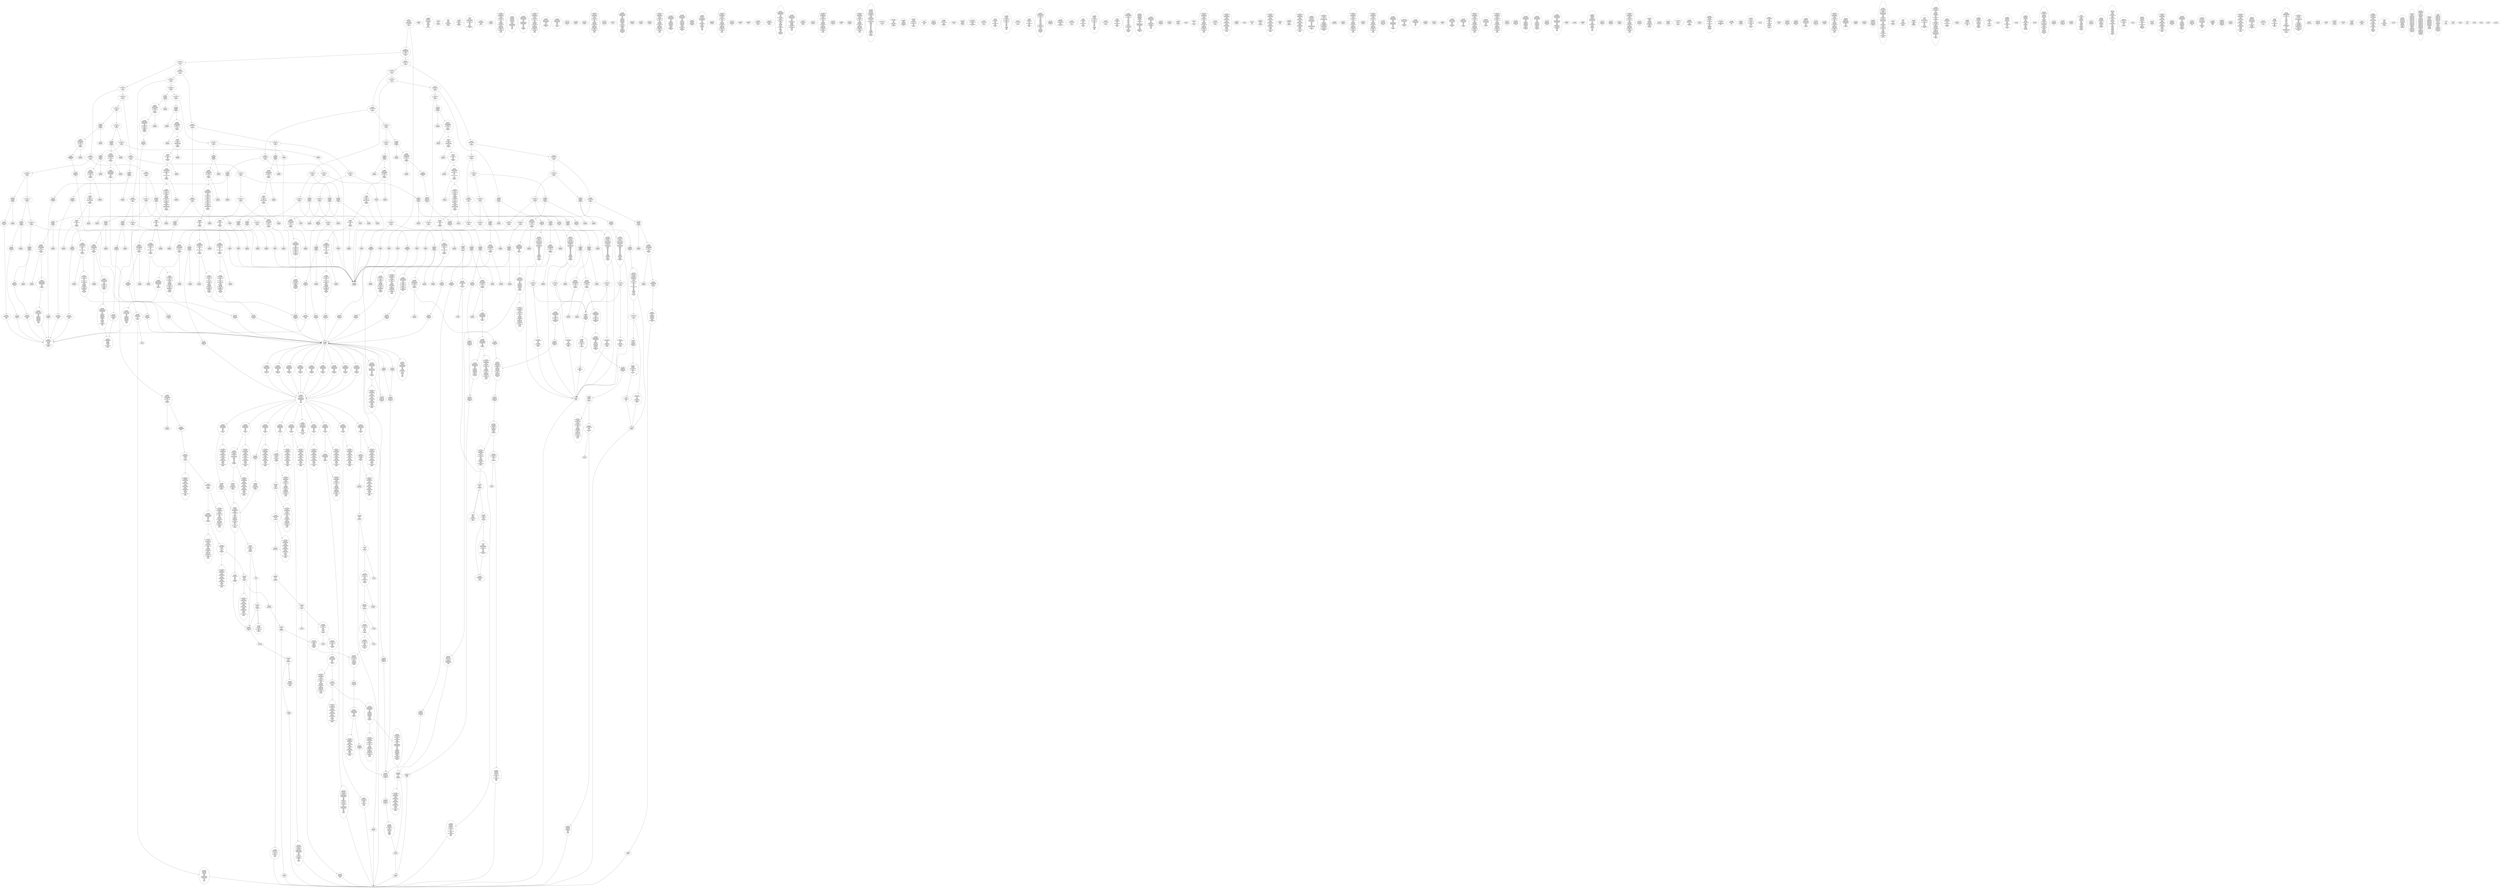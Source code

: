 /* Generated by GvGen v.1.0 (https://www.github.com/stricaud/gvgen) */

digraph G {
compound=true;
   node1 [label="[anywhere]"];
   node2 [label="# 0x0
PUSHX Data
PUSHX Data
MSTORE
PUSHX LogicData
CALLDATASIZE
LT
PUSHX Data
JUMPI
"];
   node3 [label="# 0xd
PUSHX Data
CALLDATALOAD
PUSHX BitData
SHR
PUSHX LogicData
GT
PUSHX Data
JUMPI
"];
   node4 [label="# 0x1e
PUSHX LogicData
GT
PUSHX Data
JUMPI
"];
   node5 [label="# 0x29
PUSHX LogicData
GT
PUSHX Data
JUMPI
"];
   node6 [label="# 0x34
PUSHX LogicData
GT
PUSHX Data
JUMPI
"];
   node7 [label="# 0x3f
PUSHX LogicData
EQ
PUSHX Data
JUMPI
"];
   node8 [label="# 0x4a
PUSHX LogicData
EQ
PUSHX Data
JUMPI
"];
   node9 [label="# 0x55
PUSHX LogicData
EQ
PUSHX Data
JUMPI
"];
   node10 [label="# 0x60
PUSHX Data
JUMP
"];
   node11 [label="# 0x64
JUMPDEST
PUSHX LogicData
EQ
PUSHX Data
JUMPI
"];
   node12 [label="# 0x70
PUSHX LogicData
EQ
PUSHX Data
JUMPI
"];
   node13 [label="# 0x7b
PUSHX LogicData
EQ
PUSHX Data
JUMPI
"];
   node14 [label="# 0x86
PUSHX Data
JUMP
"];
   node15 [label="# 0x8a
JUMPDEST
PUSHX LogicData
GT
PUSHX Data
JUMPI
"];
   node16 [label="# 0x96
PUSHX LogicData
EQ
PUSHX Data
JUMPI
"];
   node17 [label="# 0xa1
PUSHX LogicData
EQ
PUSHX Data
JUMPI
"];
   node18 [label="# 0xac
PUSHX LogicData
EQ
PUSHX Data
JUMPI
"];
   node19 [label="# 0xb7
PUSHX Data
JUMP
"];
   node20 [label="# 0xbb
JUMPDEST
PUSHX LogicData
EQ
PUSHX Data
JUMPI
"];
   node21 [label="# 0xc7
PUSHX LogicData
EQ
PUSHX Data
JUMPI
"];
   node22 [label="# 0xd2
PUSHX Data
JUMP
"];
   node23 [label="# 0xd6
JUMPDEST
PUSHX LogicData
GT
PUSHX Data
JUMPI
"];
   node24 [label="# 0xe2
PUSHX LogicData
GT
PUSHX Data
JUMPI
"];
   node25 [label="# 0xed
PUSHX LogicData
EQ
PUSHX Data
JUMPI
"];
   node26 [label="# 0xf8
PUSHX LogicData
EQ
PUSHX Data
JUMPI
"];
   node27 [label="# 0x103
PUSHX LogicData
EQ
PUSHX Data
JUMPI
"];
   node28 [label="# 0x10e
PUSHX Data
JUMP
"];
   node29 [label="# 0x112
JUMPDEST
PUSHX LogicData
EQ
PUSHX Data
JUMPI
"];
   node30 [label="# 0x11e
PUSHX LogicData
EQ
PUSHX Data
JUMPI
"];
   node31 [label="# 0x129
PUSHX Data
JUMP
"];
   node32 [label="# 0x12d
JUMPDEST
PUSHX LogicData
GT
PUSHX Data
JUMPI
"];
   node33 [label="# 0x139
PUSHX LogicData
EQ
PUSHX Data
JUMPI
"];
   node34 [label="# 0x144
PUSHX LogicData
EQ
PUSHX Data
JUMPI
"];
   node35 [label="# 0x14f
PUSHX LogicData
EQ
PUSHX Data
JUMPI
"];
   node36 [label="# 0x15a
PUSHX Data
JUMP
"];
   node37 [label="# 0x15e
JUMPDEST
PUSHX LogicData
EQ
PUSHX Data
JUMPI
"];
   node38 [label="# 0x16a
PUSHX LogicData
EQ
PUSHX Data
JUMPI
"];
   node39 [label="# 0x175
PUSHX Data
JUMP
"];
   node40 [label="# 0x179
JUMPDEST
PUSHX LogicData
GT
PUSHX Data
JUMPI
"];
   node41 [label="# 0x185
PUSHX LogicData
GT
PUSHX Data
JUMPI
"];
   node42 [label="# 0x190
PUSHX LogicData
GT
PUSHX Data
JUMPI
"];
   node43 [label="# 0x19b
PUSHX LogicData
EQ
PUSHX Data
JUMPI
"];
   node44 [label="# 0x1a6
PUSHX LogicData
EQ
PUSHX Data
JUMPI
"];
   node45 [label="# 0x1b1
PUSHX LogicData
EQ
PUSHX Data
JUMPI
"];
   node46 [label="# 0x1bc
PUSHX Data
JUMP
"];
   node47 [label="# 0x1c0
JUMPDEST
PUSHX LogicData
EQ
PUSHX Data
JUMPI
"];
   node48 [label="# 0x1cc
PUSHX LogicData
EQ
PUSHX Data
JUMPI
"];
   node49 [label="# 0x1d7
PUSHX LogicData
EQ
PUSHX Data
JUMPI
"];
   node50 [label="# 0x1e2
PUSHX Data
JUMP
"];
   node51 [label="# 0x1e6
JUMPDEST
PUSHX LogicData
GT
PUSHX Data
JUMPI
"];
   node52 [label="# 0x1f2
PUSHX LogicData
EQ
PUSHX Data
JUMPI
"];
   node53 [label="# 0x1fd
PUSHX LogicData
EQ
PUSHX Data
JUMPI
"];
   node54 [label="# 0x208
PUSHX LogicData
EQ
PUSHX Data
JUMPI
"];
   node55 [label="# 0x213
PUSHX Data
JUMP
"];
   node56 [label="# 0x217
JUMPDEST
PUSHX LogicData
EQ
PUSHX Data
JUMPI
"];
   node57 [label="# 0x223
PUSHX LogicData
EQ
PUSHX Data
JUMPI
"];
   node58 [label="# 0x22e
PUSHX Data
JUMP
"];
   node59 [label="# 0x232
JUMPDEST
PUSHX LogicData
GT
PUSHX Data
JUMPI
"];
   node60 [label="# 0x23e
PUSHX LogicData
GT
PUSHX Data
JUMPI
"];
   node61 [label="# 0x249
PUSHX LogicData
EQ
PUSHX Data
JUMPI
"];
   node62 [label="# 0x254
PUSHX LogicData
EQ
PUSHX Data
JUMPI
"];
   node63 [label="# 0x25f
PUSHX LogicData
EQ
PUSHX Data
JUMPI
"];
   node64 [label="# 0x26a
PUSHX Data
JUMP
"];
   node65 [label="# 0x26e
JUMPDEST
PUSHX LogicData
EQ
PUSHX Data
JUMPI
"];
   node66 [label="# 0x27a
PUSHX LogicData
EQ
PUSHX Data
JUMPI
"];
   node67 [label="# 0x285
PUSHX Data
JUMP
"];
   node68 [label="# 0x289
JUMPDEST
PUSHX LogicData
GT
PUSHX Data
JUMPI
"];
   node69 [label="# 0x295
PUSHX LogicData
EQ
PUSHX Data
JUMPI
"];
   node70 [label="# 0x2a0
PUSHX LogicData
EQ
PUSHX Data
JUMPI
"];
   node71 [label="# 0x2ab
PUSHX LogicData
EQ
PUSHX Data
JUMPI
"];
   node72 [label="# 0x2b6
PUSHX Data
JUMP
"];
   node73 [label="# 0x2ba
JUMPDEST
PUSHX LogicData
EQ
PUSHX Data
JUMPI
"];
   node74 [label="# 0x2c6
PUSHX LogicData
EQ
PUSHX Data
JUMPI
"];
   node75 [label="# 0x2d1
PUSHX Data
JUMP
"];
   node76 [label="# 0x2d5
JUMPDEST
CALLDATASIZE
PUSHX Data
JUMPI
"];
   node77 [label="# 0x2db
PUSHX Data
PUSHX Data
PUSHX Data
JUMP
"];
   node78 [label="# 0x303
JUMPDEST
PUSHX Data
MLOAD
PUSHX ArithData
PUSHX BitData
PUSHX BitData
SHL
SUB
AND
MSTORE
CALLVALUE
PUSHX ArithData
ADD
MSTORE
MLOAD
SUB
ADD
LOGX
STOP
"];
   node79 [label="# 0x325
JUMPDEST
PUSHX Data
REVERT
"];
   node80 [label="# 0x32a
JUMPDEST
CALLVALUE
ISZERO
PUSHX Data
JUMPI
"];
   node81 [label="# 0x332
PUSHX Data
REVERT
"];
   node82 [label="# 0x336
JUMPDEST
PUSHX Data
PUSHX ArithData
CALLDATASIZE
SUB
PUSHX LogicData
LT
ISZERO
PUSHX Data
JUMPI
"];
   node83 [label="# 0x349
PUSHX Data
REVERT
"];
   node84 [label="# 0x34d
JUMPDEST
CALLDATALOAD
PUSHX BitData
AND
PUSHX Data
JUMP
"];
   node85 [label="# 0x376
JUMPDEST
PUSHX MemData
MLOAD
ISZERO
ISZERO
MSTORE
MLOAD
SUB
PUSHX ArithData
ADD
RETURN
"];
   node86 [label="# 0x38a
JUMPDEST
CALLVALUE
ISZERO
PUSHX Data
JUMPI
"];
   node87 [label="# 0x392
PUSHX Data
REVERT
"];
   node88 [label="# 0x396
JUMPDEST
PUSHX Data
PUSHX Data
JUMP
"];
   node89 [label="# 0x39f
JUMPDEST
STOP
"];
   node90 [label="# 0x3a1
JUMPDEST
CALLVALUE
ISZERO
PUSHX Data
JUMPI
"];
   node91 [label="# 0x3a9
PUSHX Data
REVERT
"];
   node92 [label="# 0x3ad
JUMPDEST
PUSHX Data
PUSHX Data
JUMP
"];
   node93 [label="# 0x3b6
JUMPDEST
PUSHX Data
MLOAD
PUSHX ArithData
MSTORE
MLOAD
ADD
MSTORE
MLOAD
ADD
ADD
PUSHX Data
"];
   node94 [label="# 0x3d8
JUMPDEST
LT
ISZERO
PUSHX Data
JUMPI
"];
   node95 [label="# 0x3e1
ADD
MLOAD
ADD
MSTORE
PUSHX ArithData
ADD
PUSHX Data
JUMP
"];
   node96 [label="# 0x3f0
JUMPDEST
ADD
PUSHX BitData
AND
ISZERO
PUSHX Data
JUMPI
"];
   node97 [label="# 0x404
SUB
MLOAD
PUSHX ArithData
PUSHX ArithData
SUB
PUSHX ArithData
EXP
SUB
NOT
AND
MSTORE
PUSHX ArithData
ADD
"];
   node98 [label="# 0x41d
JUMPDEST
PUSHX MemData
MLOAD
SUB
RETURN
"];
   node99 [label="# 0x42b
JUMPDEST
CALLVALUE
ISZERO
PUSHX Data
JUMPI
"];
   node100 [label="# 0x433
PUSHX Data
REVERT
"];
   node101 [label="# 0x437
JUMPDEST
PUSHX Data
PUSHX ArithData
CALLDATASIZE
SUB
PUSHX LogicData
LT
ISZERO
PUSHX Data
JUMPI
"];
   node102 [label="# 0x44a
PUSHX Data
REVERT
"];
   node103 [label="# 0x44e
JUMPDEST
CALLDATALOAD
PUSHX Data
JUMP
"];
   node104 [label="# 0x455
JUMPDEST
PUSHX MemData
MLOAD
PUSHX ArithData
PUSHX BitData
PUSHX BitData
SHL
SUB
AND
MSTORE
MLOAD
SUB
PUSHX ArithData
ADD
RETURN
"];
   node105 [label="# 0x471
JUMPDEST
CALLVALUE
ISZERO
PUSHX Data
JUMPI
"];
   node106 [label="# 0x479
PUSHX Data
REVERT
"];
   node107 [label="# 0x47d
JUMPDEST
PUSHX Data
PUSHX ArithData
CALLDATASIZE
SUB
PUSHX LogicData
LT
ISZERO
PUSHX Data
JUMPI
"];
   node108 [label="# 0x490
PUSHX Data
REVERT
"];
   node109 [label="# 0x494
JUMPDEST
PUSHX ArithData
PUSHX BitData
PUSHX BitData
SHL
SUB
CALLDATALOAD
AND
PUSHX ArithData
ADD
CALLDATALOAD
PUSHX Data
JUMP
"];
   node110 [label="# 0x4aa
JUMPDEST
CALLVALUE
ISZERO
PUSHX Data
JUMPI
"];
   node111 [label="# 0x4b2
PUSHX Data
REVERT
"];
   node112 [label="# 0x4b6
JUMPDEST
PUSHX Data
PUSHX Data
JUMP
"];
   node113 [label="# 0x4bf
JUMPDEST
CALLVALUE
ISZERO
PUSHX Data
JUMPI
"];
   node114 [label="# 0x4c7
PUSHX Data
REVERT
"];
   node115 [label="# 0x4cb
JUMPDEST
PUSHX Data
PUSHX Data
JUMP
"];
   node116 [label="# 0x4d4
JUMPDEST
PUSHX MemData
MLOAD
MSTORE
MLOAD
SUB
PUSHX ArithData
ADD
RETURN
"];
   node117 [label="# 0x4e6
JUMPDEST
CALLVALUE
ISZERO
PUSHX Data
JUMPI
"];
   node118 [label="# 0x4ee
PUSHX Data
REVERT
"];
   node119 [label="# 0x4f2
JUMPDEST
PUSHX Data
PUSHX ArithData
CALLDATASIZE
SUB
PUSHX LogicData
LT
ISZERO
PUSHX Data
JUMPI
"];
   node120 [label="# 0x505
PUSHX Data
REVERT
"];
   node121 [label="# 0x509
JUMPDEST
CALLDATALOAD
PUSHX ArithData
PUSHX BitData
PUSHX BitData
SHL
SUB
AND
PUSHX Data
JUMP
"];
   node122 [label="# 0x519
JUMPDEST
CALLVALUE
ISZERO
PUSHX Data
JUMPI
"];
   node123 [label="# 0x521
PUSHX Data
REVERT
"];
   node124 [label="# 0x525
JUMPDEST
PUSHX Data
PUSHX ArithData
CALLDATASIZE
SUB
PUSHX LogicData
LT
ISZERO
PUSHX Data
JUMPI
"];
   node125 [label="# 0x538
PUSHX Data
REVERT
"];
   node126 [label="# 0x53c
JUMPDEST
PUSHX ArithData
PUSHX BitData
PUSHX BitData
SHL
SUB
CALLDATALOAD
AND
PUSHX ArithData
ADD
CALLDATALOAD
AND
PUSHX ArithData
ADD
CALLDATALOAD
PUSHX Data
JUMP
"];
   node127 [label="# 0x55c
JUMPDEST
CALLVALUE
ISZERO
PUSHX Data
JUMPI
"];
   node128 [label="# 0x564
PUSHX Data
REVERT
"];
   node129 [label="# 0x568
JUMPDEST
PUSHX Data
PUSHX ArithData
CALLDATASIZE
SUB
PUSHX LogicData
LT
ISZERO
PUSHX Data
JUMPI
"];
   node130 [label="# 0x57b
PUSHX Data
REVERT
"];
   node131 [label="# 0x57f
JUMPDEST
PUSHX ArithData
PUSHX BitData
PUSHX BitData
SHL
SUB
CALLDATALOAD
AND
PUSHX ArithData
ADD
CALLDATALOAD
PUSHX Data
JUMP
"];
   node132 [label="# 0x595
JUMPDEST
CALLVALUE
ISZERO
PUSHX Data
JUMPI
"];
   node133 [label="# 0x59d
PUSHX Data
REVERT
"];
   node134 [label="# 0x5a1
JUMPDEST
PUSHX Data
PUSHX Data
JUMP
"];
   node135 [label="# 0x5aa
JUMPDEST
CALLVALUE
ISZERO
PUSHX Data
JUMPI
"];
   node136 [label="# 0x5b2
PUSHX Data
REVERT
"];
   node137 [label="# 0x5b6
JUMPDEST
PUSHX Data
PUSHX ArithData
CALLDATASIZE
SUB
PUSHX LogicData
LT
ISZERO
PUSHX Data
JUMPI
"];
   node138 [label="# 0x5c9
PUSHX Data
REVERT
"];
   node139 [label="# 0x5cd
JUMPDEST
PUSHX ArithData
PUSHX BitData
PUSHX BitData
SHL
SUB
CALLDATALOAD
AND
PUSHX ArithData
ADD
CALLDATALOAD
AND
PUSHX ArithData
ADD
CALLDATALOAD
PUSHX Data
JUMP
"];
   node140 [label="# 0x5ed
JUMPDEST
CALLVALUE
ISZERO
PUSHX Data
JUMPI
"];
   node141 [label="# 0x5f5
PUSHX Data
REVERT
"];
   node142 [label="# 0x5f9
JUMPDEST
PUSHX Data
PUSHX ArithData
CALLDATASIZE
SUB
PUSHX LogicData
LT
ISZERO
PUSHX Data
JUMPI
"];
   node143 [label="# 0x60c
PUSHX Data
REVERT
"];
   node144 [label="# 0x610
JUMPDEST
CALLDATALOAD
PUSHX Data
JUMP
"];
   node145 [label="# 0x617
JUMPDEST
CALLVALUE
ISZERO
PUSHX Data
JUMPI
"];
   node146 [label="# 0x61f
PUSHX Data
REVERT
"];
   node147 [label="# 0x623
JUMPDEST
PUSHX Data
PUSHX ArithData
CALLDATASIZE
SUB
PUSHX LogicData
LT
ISZERO
PUSHX Data
JUMPI
"];
   node148 [label="# 0x636
PUSHX Data
REVERT
"];
   node149 [label="# 0x63a
JUMPDEST
ADD
PUSHX ArithData
ADD
CALLDATALOAD
PUSHX LogicData
GT
ISZERO
PUSHX Data
JUMPI
"];
   node150 [label="# 0x651
PUSHX Data
REVERT
"];
   node151 [label="# 0x655
JUMPDEST
ADD
PUSHX ArithData
ADD
GT
ISZERO
PUSHX Data
JUMPI
"];
   node152 [label="# 0x663
PUSHX Data
REVERT
"];
   node153 [label="# 0x667
JUMPDEST
CALLDATALOAD
PUSHX ArithData
ADD
PUSHX ArithData
MUL
ADD
GT
PUSHX LogicData
GT
OR
ISZERO
PUSHX Data
JUMPI
"];
   node154 [label="# 0x685
PUSHX Data
REVERT
"];
   node155 [label="# 0x689
JUMPDEST
PUSHX ArithData
ADD
PUSHX ArithData
DIV
MUL
PUSHX ArithData
ADD
PUSHX MemData
MLOAD
ADD
PUSHX Data
MSTORE
MSTORE
PUSHX ArithData
ADD
CALLDATACOPY
PUSHX Data
ADD
MSTORE
PUSHX Data
JUMP
"];
   node156 [label="# 0x6ca
JUMPDEST
CALLVALUE
ISZERO
PUSHX Data
JUMPI
"];
   node157 [label="# 0x6d2
PUSHX Data
REVERT
"];
   node158 [label="# 0x6d6
JUMPDEST
PUSHX Data
PUSHX ArithData
CALLDATASIZE
SUB
PUSHX LogicData
LT
ISZERO
PUSHX Data
JUMPI
"];
   node159 [label="# 0x6e9
PUSHX Data
REVERT
"];
   node160 [label="# 0x6ed
JUMPDEST
CALLDATALOAD
PUSHX Data
JUMP
"];
   node161 [label="# 0x6f4
JUMPDEST
CALLVALUE
ISZERO
PUSHX Data
JUMPI
"];
   node162 [label="# 0x6fc
PUSHX Data
REVERT
"];
   node163 [label="# 0x700
JUMPDEST
PUSHX Data
PUSHX Data
JUMP
"];
   node164 [label="# 0x709
JUMPDEST
CALLVALUE
ISZERO
PUSHX Data
JUMPI
"];
   node165 [label="# 0x711
PUSHX Data
REVERT
"];
   node166 [label="# 0x715
JUMPDEST
PUSHX Data
PUSHX ArithData
CALLDATASIZE
SUB
PUSHX LogicData
LT
ISZERO
PUSHX Data
JUMPI
"];
   node167 [label="# 0x728
PUSHX Data
REVERT
"];
   node168 [label="# 0x72c
JUMPDEST
ADD
PUSHX ArithData
ADD
CALLDATALOAD
PUSHX LogicData
GT
ISZERO
PUSHX Data
JUMPI
"];
   node169 [label="# 0x743
PUSHX Data
REVERT
"];
   node170 [label="# 0x747
JUMPDEST
ADD
PUSHX ArithData
ADD
GT
ISZERO
PUSHX Data
JUMPI
"];
   node171 [label="# 0x755
PUSHX Data
REVERT
"];
   node172 [label="# 0x759
JUMPDEST
CALLDATALOAD
PUSHX ArithData
ADD
PUSHX ArithData
MUL
ADD
GT
PUSHX LogicData
GT
OR
ISZERO
PUSHX Data
JUMPI
"];
   node173 [label="# 0x777
PUSHX Data
REVERT
"];
   node174 [label="# 0x77b
JUMPDEST
PUSHX ArithData
MUL
PUSHX ArithData
ADD
PUSHX MemData
MLOAD
ADD
PUSHX Data
MSTORE
MSTORE
PUSHX ArithData
ADD
PUSHX ArithData
MUL
CALLDATACOPY
PUSHX Data
ADD
MSTORE
PUSHX ArithData
ADD
CALLDATALOAD
PUSHX LogicData
GT
ISZERO
PUSHX Data
JUMPI
"];
   node175 [label="# 0x7c7
PUSHX Data
REVERT
"];
   node176 [label="# 0x7cb
JUMPDEST
ADD
PUSHX ArithData
ADD
GT
ISZERO
PUSHX Data
JUMPI
"];
   node177 [label="# 0x7d9
PUSHX Data
REVERT
"];
   node178 [label="# 0x7dd
JUMPDEST
CALLDATALOAD
PUSHX ArithData
ADD
PUSHX ArithData
MUL
ADD
GT
PUSHX LogicData
GT
OR
ISZERO
PUSHX Data
JUMPI
"];
   node179 [label="# 0x7fb
PUSHX Data
REVERT
"];
   node180 [label="# 0x7ff
JUMPDEST
PUSHX ArithData
MUL
PUSHX ArithData
ADD
PUSHX MemData
MLOAD
ADD
PUSHX Data
MSTORE
MSTORE
PUSHX ArithData
ADD
PUSHX ArithData
MUL
CALLDATACOPY
PUSHX Data
ADD
MSTORE
PUSHX Data
JUMP
"];
   node181 [label="# 0x83d
JUMPDEST
CALLVALUE
ISZERO
PUSHX Data
JUMPI
"];
   node182 [label="# 0x845
PUSHX Data
REVERT
"];
   node183 [label="# 0x849
JUMPDEST
PUSHX Data
PUSHX ArithData
CALLDATASIZE
SUB
PUSHX LogicData
LT
ISZERO
PUSHX Data
JUMPI
"];
   node184 [label="# 0x85c
PUSHX Data
REVERT
"];
   node185 [label="# 0x860
JUMPDEST
CALLDATALOAD
PUSHX ArithData
PUSHX BitData
PUSHX BitData
SHL
SUB
AND
PUSHX Data
JUMP
"];
   node186 [label="# 0x870
JUMPDEST
CALLVALUE
ISZERO
PUSHX Data
JUMPI
"];
   node187 [label="# 0x878
PUSHX Data
REVERT
"];
   node188 [label="# 0x87c
JUMPDEST
PUSHX Data
PUSHX Data
JUMP
"];
   node189 [label="# 0x885
JUMPDEST
CALLVALUE
ISZERO
PUSHX Data
JUMPI
"];
   node190 [label="# 0x88d
PUSHX Data
REVERT
"];
   node191 [label="# 0x891
JUMPDEST
PUSHX Data
PUSHX Data
JUMP
"];
   node192 [label="# 0x89a
JUMPDEST
CALLVALUE
ISZERO
PUSHX Data
JUMPI
"];
   node193 [label="# 0x8a2
PUSHX Data
REVERT
"];
   node194 [label="# 0x8a6
JUMPDEST
PUSHX Data
PUSHX Data
JUMP
"];
   node195 [label="# 0x8af
JUMPDEST
CALLVALUE
ISZERO
PUSHX Data
JUMPI
"];
   node196 [label="# 0x8b7
PUSHX Data
REVERT
"];
   node197 [label="# 0x8bb
JUMPDEST
PUSHX Data
PUSHX ArithData
CALLDATASIZE
SUB
PUSHX LogicData
LT
ISZERO
PUSHX Data
JUMPI
"];
   node198 [label="# 0x8ce
PUSHX Data
REVERT
"];
   node199 [label="# 0x8d2
JUMPDEST
CALLDATALOAD
PUSHX Data
JUMP
"];
   node200 [label="# 0x8d9
JUMPDEST
CALLVALUE
ISZERO
PUSHX Data
JUMPI
"];
   node201 [label="# 0x8e1
PUSHX Data
REVERT
"];
   node202 [label="# 0x8e5
JUMPDEST
PUSHX Data
PUSHX Data
JUMP
"];
   node203 [label="# 0x8ee
JUMPDEST
CALLVALUE
ISZERO
PUSHX Data
JUMPI
"];
   node204 [label="# 0x8f6
PUSHX Data
REVERT
"];
   node205 [label="# 0x8fa
JUMPDEST
PUSHX Data
PUSHX ArithData
CALLDATASIZE
SUB
PUSHX LogicData
LT
ISZERO
PUSHX Data
JUMPI
"];
   node206 [label="# 0x90d
PUSHX Data
REVERT
"];
   node207 [label="# 0x911
JUMPDEST
ADD
PUSHX ArithData
ADD
CALLDATALOAD
PUSHX LogicData
GT
ISZERO
PUSHX Data
JUMPI
"];
   node208 [label="# 0x928
PUSHX Data
REVERT
"];
   node209 [label="# 0x92c
JUMPDEST
ADD
PUSHX ArithData
ADD
GT
ISZERO
PUSHX Data
JUMPI
"];
   node210 [label="# 0x93a
PUSHX Data
REVERT
"];
   node211 [label="# 0x93e
JUMPDEST
CALLDATALOAD
PUSHX ArithData
ADD
PUSHX ArithData
MUL
ADD
GT
PUSHX LogicData
GT
OR
ISZERO
PUSHX Data
JUMPI
"];
   node212 [label="# 0x95c
PUSHX Data
REVERT
"];
   node213 [label="# 0x960
JUMPDEST
PUSHX ArithData
ADD
PUSHX ArithData
DIV
MUL
PUSHX ArithData
ADD
PUSHX MemData
MLOAD
ADD
PUSHX Data
MSTORE
MSTORE
PUSHX ArithData
ADD
CALLDATACOPY
PUSHX Data
ADD
MSTORE
PUSHX Data
JUMP
"];
   node214 [label="# 0x9a1
JUMPDEST
CALLVALUE
ISZERO
PUSHX Data
JUMPI
"];
   node215 [label="# 0x9a9
PUSHX Data
REVERT
"];
   node216 [label="# 0x9ad
JUMPDEST
PUSHX Data
PUSHX Data
JUMP
"];
   node217 [label="# 0x9b6
JUMPDEST
CALLVALUE
ISZERO
PUSHX Data
JUMPI
"];
   node218 [label="# 0x9be
PUSHX Data
REVERT
"];
   node219 [label="# 0x9c2
JUMPDEST
PUSHX Data
PUSHX ArithData
CALLDATASIZE
SUB
PUSHX LogicData
LT
ISZERO
PUSHX Data
JUMPI
"];
   node220 [label="# 0x9d5
PUSHX Data
REVERT
"];
   node221 [label="# 0x9d9
JUMPDEST
CALLDATALOAD
PUSHX ArithData
PUSHX BitData
PUSHX BitData
SHL
SUB
AND
PUSHX Data
JUMP
"];
   node222 [label="# 0x9e9
JUMPDEST
CALLVALUE
ISZERO
PUSHX Data
JUMPI
"];
   node223 [label="# 0x9f1
PUSHX Data
REVERT
"];
   node224 [label="# 0x9f5
JUMPDEST
PUSHX Data
PUSHX Data
JUMP
"];
   node225 [label="# 0x9fe
JUMPDEST
PUSHX Data
PUSHX ArithData
CALLDATASIZE
SUB
PUSHX LogicData
LT
ISZERO
PUSHX Data
JUMPI
"];
   node226 [label="# 0xa10
PUSHX Data
REVERT
"];
   node227 [label="# 0xa14
JUMPDEST
CALLDATALOAD
PUSHX Data
JUMP
"];
   node228 [label="# 0xa1b
JUMPDEST
CALLVALUE
ISZERO
PUSHX Data
JUMPI
"];
   node229 [label="# 0xa23
PUSHX Data
REVERT
"];
   node230 [label="# 0xa27
JUMPDEST
PUSHX Data
PUSHX ArithData
CALLDATASIZE
SUB
PUSHX LogicData
LT
ISZERO
PUSHX Data
JUMPI
"];
   node231 [label="# 0xa3a
PUSHX Data
REVERT
"];
   node232 [label="# 0xa3e
JUMPDEST
PUSHX ArithData
PUSHX BitData
PUSHX BitData
SHL
SUB
CALLDATALOAD
AND
PUSHX ArithData
ADD
CALLDATALOAD
ISZERO
ISZERO
PUSHX Data
JUMP
"];
   node233 [label="# 0xa56
JUMPDEST
CALLVALUE
ISZERO
PUSHX Data
JUMPI
"];
   node234 [label="# 0xa5e
PUSHX Data
REVERT
"];
   node235 [label="# 0xa62
JUMPDEST
PUSHX Data
PUSHX ArithData
CALLDATASIZE
SUB
PUSHX LogicData
LT
ISZERO
PUSHX Data
JUMPI
"];
   node236 [label="# 0xa75
PUSHX Data
REVERT
"];
   node237 [label="# 0xa79
JUMPDEST
ADD
PUSHX ArithData
ADD
CALLDATALOAD
PUSHX LogicData
GT
ISZERO
PUSHX Data
JUMPI
"];
   node238 [label="# 0xa90
PUSHX Data
REVERT
"];
   node239 [label="# 0xa94
JUMPDEST
ADD
PUSHX ArithData
ADD
GT
ISZERO
PUSHX Data
JUMPI
"];
   node240 [label="# 0xaa2
PUSHX Data
REVERT
"];
   node241 [label="# 0xaa6
JUMPDEST
CALLDATALOAD
PUSHX ArithData
ADD
PUSHX ArithData
MUL
ADD
GT
PUSHX LogicData
GT
OR
ISZERO
PUSHX Data
JUMPI
"];
   node242 [label="# 0xac4
PUSHX Data
REVERT
"];
   node243 [label="# 0xac8
JUMPDEST
PUSHX ArithData
MUL
PUSHX ArithData
ADD
PUSHX MemData
MLOAD
ADD
PUSHX Data
MSTORE
MSTORE
PUSHX ArithData
ADD
PUSHX ArithData
MUL
CALLDATACOPY
PUSHX Data
ADD
MSTORE
PUSHX ArithData
ADD
CALLDATALOAD
PUSHX LogicData
GT
ISZERO
PUSHX Data
JUMPI
"];
   node244 [label="# 0xb14
PUSHX Data
REVERT
"];
   node245 [label="# 0xb18
JUMPDEST
ADD
PUSHX ArithData
ADD
GT
ISZERO
PUSHX Data
JUMPI
"];
   node246 [label="# 0xb26
PUSHX Data
REVERT
"];
   node247 [label="# 0xb2a
JUMPDEST
CALLDATALOAD
PUSHX ArithData
ADD
PUSHX ArithData
MUL
ADD
GT
PUSHX LogicData
GT
OR
ISZERO
PUSHX Data
JUMPI
"];
   node248 [label="# 0xb48
PUSHX Data
REVERT
"];
   node249 [label="# 0xb4c
JUMPDEST
PUSHX ArithData
MUL
PUSHX ArithData
ADD
PUSHX MemData
MLOAD
ADD
PUSHX Data
MSTORE
MSTORE
PUSHX ArithData
ADD
PUSHX ArithData
MUL
CALLDATACOPY
PUSHX Data
ADD
MSTORE
PUSHX Data
JUMP
"];
   node250 [label="# 0xb8a
JUMPDEST
CALLVALUE
ISZERO
PUSHX Data
JUMPI
"];
   node251 [label="# 0xb92
PUSHX Data
REVERT
"];
   node252 [label="# 0xb96
JUMPDEST
PUSHX Data
PUSHX ArithData
CALLDATASIZE
SUB
PUSHX LogicData
LT
ISZERO
PUSHX Data
JUMPI
"];
   node253 [label="# 0xba9
PUSHX Data
REVERT
"];
   node254 [label="# 0xbad
JUMPDEST
PUSHX ArithData
PUSHX BitData
PUSHX BitData
SHL
SUB
CALLDATALOAD
AND
PUSHX ArithData
ADD
CALLDATALOAD
AND
PUSHX ArithData
ADD
CALLDATALOAD
ADD
PUSHX ArithData
ADD
PUSHX ArithData
ADD
CALLDATALOAD
PUSHX LogicData
GT
ISZERO
PUSHX Data
JUMPI
"];
   node255 [label="# 0xbe4
PUSHX Data
REVERT
"];
   node256 [label="# 0xbe8
JUMPDEST
ADD
PUSHX ArithData
ADD
GT
ISZERO
PUSHX Data
JUMPI
"];
   node257 [label="# 0xbf6
PUSHX Data
REVERT
"];
   node258 [label="# 0xbfa
JUMPDEST
CALLDATALOAD
PUSHX ArithData
ADD
PUSHX ArithData
MUL
ADD
GT
PUSHX LogicData
GT
OR
ISZERO
PUSHX Data
JUMPI
"];
   node259 [label="# 0xc18
PUSHX Data
REVERT
"];
   node260 [label="# 0xc1c
JUMPDEST
PUSHX ArithData
ADD
PUSHX ArithData
DIV
MUL
PUSHX ArithData
ADD
PUSHX MemData
MLOAD
ADD
PUSHX Data
MSTORE
MSTORE
PUSHX ArithData
ADD
CALLDATACOPY
PUSHX Data
ADD
MSTORE
PUSHX Data
JUMP
"];
   node261 [label="# 0xc5d
JUMPDEST
CALLVALUE
ISZERO
PUSHX Data
JUMPI
"];
   node262 [label="# 0xc65
PUSHX Data
REVERT
"];
   node263 [label="# 0xc69
JUMPDEST
PUSHX Data
PUSHX ArithData
CALLDATASIZE
SUB
PUSHX LogicData
LT
ISZERO
PUSHX Data
JUMPI
"];
   node264 [label="# 0xc7c
PUSHX Data
REVERT
"];
   node265 [label="# 0xc80
JUMPDEST
CALLDATALOAD
PUSHX Data
JUMP
"];
   node266 [label="# 0xc87
JUMPDEST
CALLVALUE
ISZERO
PUSHX Data
JUMPI
"];
   node267 [label="# 0xc8f
PUSHX Data
REVERT
"];
   node268 [label="# 0xc93
JUMPDEST
PUSHX Data
PUSHX ArithData
CALLDATASIZE
SUB
PUSHX LogicData
LT
ISZERO
PUSHX Data
JUMPI
"];
   node269 [label="# 0xca6
PUSHX Data
REVERT
"];
   node270 [label="# 0xcaa
JUMPDEST
CALLDATALOAD
PUSHX ArithData
PUSHX BitData
PUSHX BitData
SHL
SUB
AND
PUSHX Data
JUMP
"];
   node271 [label="# 0xcba
JUMPDEST
CALLVALUE
ISZERO
PUSHX Data
JUMPI
"];
   node272 [label="# 0xcc2
PUSHX Data
REVERT
"];
   node273 [label="# 0xcc6
JUMPDEST
PUSHX Data
PUSHX Data
JUMP
"];
   node274 [label="# 0xccf
JUMPDEST
CALLVALUE
ISZERO
PUSHX Data
JUMPI
"];
   node275 [label="# 0xcd7
PUSHX Data
REVERT
"];
   node276 [label="# 0xcdb
JUMPDEST
PUSHX Data
PUSHX Data
JUMP
"];
   node277 [label="# 0xce4
JUMPDEST
CALLVALUE
ISZERO
PUSHX Data
JUMPI
"];
   node278 [label="# 0xcec
PUSHX Data
REVERT
"];
   node279 [label="# 0xcf0
JUMPDEST
PUSHX Data
PUSHX Data
JUMP
"];
   node280 [label="# 0xcf9
JUMPDEST
CALLVALUE
ISZERO
PUSHX Data
JUMPI
"];
   node281 [label="# 0xd01
PUSHX Data
REVERT
"];
   node282 [label="# 0xd05
JUMPDEST
PUSHX Data
PUSHX Data
JUMP
"];
   node283 [label="# 0xd0e
JUMPDEST
CALLVALUE
ISZERO
PUSHX Data
JUMPI
"];
   node284 [label="# 0xd16
PUSHX Data
REVERT
"];
   node285 [label="# 0xd1a
JUMPDEST
PUSHX Data
PUSHX Data
JUMP
"];
   node286 [label="# 0xd23
JUMPDEST
CALLVALUE
ISZERO
PUSHX Data
JUMPI
"];
   node287 [label="# 0xd2b
PUSHX Data
REVERT
"];
   node288 [label="# 0xd2f
JUMPDEST
PUSHX Data
PUSHX ArithData
CALLDATASIZE
SUB
PUSHX LogicData
LT
ISZERO
PUSHX Data
JUMPI
"];
   node289 [label="# 0xd42
PUSHX Data
REVERT
"];
   node290 [label="# 0xd46
JUMPDEST
PUSHX ArithData
PUSHX BitData
PUSHX BitData
SHL
SUB
CALLDATALOAD
AND
PUSHX ArithData
ADD
CALLDATALOAD
AND
PUSHX Data
JUMP
"];
   node291 [label="# 0xd5e
JUMPDEST
CALLVALUE
ISZERO
PUSHX Data
JUMPI
"];
   node292 [label="# 0xd66
PUSHX Data
REVERT
"];
   node293 [label="# 0xd6a
JUMPDEST
PUSHX Data
PUSHX ArithData
CALLDATASIZE
SUB
PUSHX LogicData
LT
ISZERO
PUSHX Data
JUMPI
"];
   node294 [label="# 0xd7d
PUSHX Data
REVERT
"];
   node295 [label="# 0xd81
JUMPDEST
CALLDATALOAD
PUSHX Data
JUMP
"];
   node296 [label="# 0xd88
JUMPDEST
CALLVALUE
ISZERO
PUSHX Data
JUMPI
"];
   node297 [label="# 0xd90
PUSHX Data
REVERT
"];
   node298 [label="# 0xd94
JUMPDEST
PUSHX Data
PUSHX ArithData
CALLDATASIZE
SUB
PUSHX LogicData
LT
ISZERO
PUSHX Data
JUMPI
"];
   node299 [label="# 0xda7
PUSHX Data
REVERT
"];
   node300 [label="# 0xdab
JUMPDEST
CALLDATALOAD
PUSHX ArithData
PUSHX BitData
PUSHX BitData
SHL
SUB
AND
PUSHX Data
JUMP
"];
   node301 [label="# 0xdbb
JUMPDEST
CALLVALUE
ISZERO
PUSHX Data
JUMPI
"];
   node302 [label="# 0xdc3
PUSHX Data
REVERT
"];
   node303 [label="# 0xdc7
JUMPDEST
PUSHX Data
PUSHX ArithData
CALLDATASIZE
SUB
PUSHX LogicData
LT
ISZERO
PUSHX Data
JUMPI
"];
   node304 [label="# 0xdda
PUSHX Data
REVERT
"];
   node305 [label="# 0xdde
JUMPDEST
ADD
PUSHX ArithData
ADD
CALLDATALOAD
PUSHX LogicData
GT
ISZERO
PUSHX Data
JUMPI
"];
   node306 [label="# 0xdf5
PUSHX Data
REVERT
"];
   node307 [label="# 0xdf9
JUMPDEST
ADD
PUSHX ArithData
ADD
GT
ISZERO
PUSHX Data
JUMPI
"];
   node308 [label="# 0xe07
PUSHX Data
REVERT
"];
   node309 [label="# 0xe0b
JUMPDEST
CALLDATALOAD
PUSHX ArithData
ADD
PUSHX ArithData
MUL
ADD
GT
PUSHX LogicData
GT
OR
ISZERO
PUSHX Data
JUMPI
"];
   node310 [label="# 0xe29
PUSHX Data
REVERT
"];
   node311 [label="# 0xe2d
JUMPDEST
PUSHX ArithData
ADD
PUSHX ArithData
DIV
MUL
PUSHX ArithData
ADD
PUSHX MemData
MLOAD
ADD
PUSHX Data
MSTORE
MSTORE
PUSHX ArithData
ADD
CALLDATACOPY
PUSHX Data
ADD
MSTORE
PUSHX Data
JUMP
"];
   node312 [label="# 0xe6e
JUMPDEST
CALLER
JUMP
"];
   node313 [label="# 0xe72
JUMPDEST
PUSHX BitData
AND
PUSHX Data
MSTORE
PUSHX Data
MSTORE
PUSHX Data
SHA3
SLOAD
PUSHX BitData
AND
"];
   node314 [label="# 0xea8
JUMPDEST
JUMP
"];
   node315 [label="# 0xead
JUMPDEST
PUSHX Data
PUSHX Data
JUMP
"];
   node316 [label="# 0xeb5
JUMPDEST
PUSHX ArithData
PUSHX BitData
PUSHX BitData
SHL
SUB
AND
PUSHX Data
PUSHX Data
JUMP
"];
   node317 [label="# 0xec6
JUMPDEST
PUSHX ArithData
PUSHX BitData
PUSHX BitData
SHL
SUB
AND
EQ
PUSHX Data
JUMPI
"];
   node318 [label="# 0xed5
PUSHX MemData
MLOAD
PUSHX BitData
PUSHX BitData
SHL
MSTORE
PUSHX Data
PUSHX ArithData
ADD
MSTORE
PUSHX ArithData
ADD
MSTORE
PUSHX Data
PUSHX ArithData
ADD
MSTORE
MLOAD
SUB
PUSHX ArithData
ADD
REVERT
"];
   node319 [label="# 0xf21
JUMPDEST
PUSHX StorData
SLOAD
PUSHX BitData
NOT
AND
PUSHX BitData
OR
SSTORE
JUMP
"];
   node320 [label="# 0xf30
JUMPDEST
PUSHX StorData
SLOAD
PUSHX MemData
MLOAD
PUSHX ArithData
PUSHX ArithData
PUSHX Data
PUSHX BitData
NOT
PUSHX ArithData
PUSHX BitData
AND
ISZERO
MUL
ADD
AND
DIV
ADD
DIV
MUL
ADD
ADD
MSTORE
MSTORE
PUSHX Data
ADD
ISZERO
PUSHX Data
JUMPI
"];
   node321 [label="# 0xf76
PUSHX LogicData
LT
PUSHX Data
JUMPI
"];
   node322 [label="# 0xf7e
PUSHX ArithData
SLOAD
DIV
MUL
MSTORE
PUSHX ArithData
ADD
PUSHX Data
JUMP
"];
   node323 [label="# 0xf91
JUMPDEST
ADD
PUSHX Data
MSTORE
PUSHX Data
PUSHX Data
SHA3
"];
   node324 [label="# 0xf9f
JUMPDEST
SLOAD
MSTORE
PUSHX ArithData
ADD
PUSHX ArithData
ADD
GT
PUSHX Data
JUMPI
"];
   node325 [label="# 0xfb3
SUB
PUSHX BitData
AND
ADD
"];
   node326 [label="# 0xfbc
JUMPDEST
JUMP
"];
   node327 [label="# 0xfc6
JUMPDEST
PUSHX Data
PUSHX Data
PUSHX Data
JUMP
"];
   node328 [label="# 0xfd1
JUMPDEST
PUSHX Data
JUMPI
"];
   node329 [label="# 0xfd6
PUSHX MemData
MLOAD
PUSHX BitData
PUSHX BitData
SHL
MSTORE
PUSHX ArithData
ADD
PUSHX ArithData
ADD
SUB
MSTORE
PUSHX Data
MSTORE
PUSHX ArithData
ADD
PUSHX Data
PUSHX Data
CODECOPY
PUSHX ArithData
ADD
PUSHX MemData
MLOAD
SUB
REVERT
"];
   node330 [label="# 0x100c
JUMPDEST
PUSHX Data
MSTORE
PUSHX Data
PUSHX Data
MSTORE
PUSHX Data
SHA3
SLOAD
PUSHX ArithData
PUSHX BitData
PUSHX BitData
SHL
SUB
AND
JUMP
"];
   node331 [label="# 0x1028
JUMPDEST
PUSHX Data
PUSHX Data
PUSHX Data
JUMP
"];
   node332 [label="# 0x1033
JUMPDEST
PUSHX ArithData
PUSHX BitData
PUSHX BitData
SHL
SUB
AND
PUSHX ArithData
PUSHX BitData
PUSHX BitData
SHL
SUB
AND
EQ
ISZERO
PUSHX Data
JUMPI
"];
   node333 [label="# 0x1050
PUSHX MemData
MLOAD
PUSHX BitData
PUSHX BitData
SHL
MSTORE
PUSHX ArithData
ADD
PUSHX ArithData
ADD
SUB
MSTORE
PUSHX Data
MSTORE
PUSHX ArithData
ADD
PUSHX Data
PUSHX Data
CODECOPY
PUSHX ArithData
ADD
PUSHX MemData
MLOAD
SUB
REVERT
"];
   node334 [label="# 0x1086
JUMPDEST
PUSHX ArithData
PUSHX BitData
PUSHX BitData
SHL
SUB
AND
PUSHX Data
PUSHX Data
JUMP
"];
   node335 [label="# 0x1098
JUMPDEST
PUSHX ArithData
PUSHX BitData
PUSHX BitData
SHL
SUB
AND
EQ
PUSHX Data
JUMPI
"];
   node336 [label="# 0x10a8
PUSHX Data
PUSHX Data
PUSHX Data
JUMP
"];
   node337 [label="# 0x10b4
JUMPDEST
PUSHX Data
JUMP
"];
   node338 [label="# 0x10b9
JUMPDEST
PUSHX Data
JUMPI
"];
   node339 [label="# 0x10be
PUSHX MemData
MLOAD
PUSHX BitData
PUSHX BitData
SHL
MSTORE
PUSHX ArithData
ADD
PUSHX ArithData
ADD
SUB
MSTORE
PUSHX Data
MSTORE
PUSHX ArithData
ADD
PUSHX Data
PUSHX Data
CODECOPY
PUSHX ArithData
ADD
PUSHX MemData
MLOAD
SUB
REVERT
"];
   node340 [label="# 0x10f4
JUMPDEST
PUSHX Data
PUSHX Data
JUMP
"];
   node341 [label="# 0x10fe
JUMPDEST
JUMP
"];
   node342 [label="# 0x1103
JUMPDEST
PUSHX StorData
SLOAD
PUSHX MemData
MLOAD
PUSHX ArithData
PUSHX Data
PUSHX BitData
AND
ISZERO
PUSHX ArithData
MUL
PUSHX BitData
NOT
ADD
AND
DIV
PUSHX ArithData
ADD
DIV
MUL
ADD
ADD
MSTORE
MSTORE
ADD
ISZERO
PUSHX Data
JUMPI
"];
   node343 [label="# 0x1143
PUSHX LogicData
LT
PUSHX Data
JUMPI
"];
   node344 [label="# 0x114b
PUSHX ArithData
SLOAD
DIV
MUL
MSTORE
PUSHX ArithData
ADD
PUSHX Data
JUMP
"];
   node345 [label="# 0x115e
JUMPDEST
ADD
PUSHX Data
MSTORE
PUSHX Data
PUSHX Data
SHA3
"];
   node346 [label="# 0x116c
JUMPDEST
SLOAD
MSTORE
PUSHX ArithData
ADD
PUSHX ArithData
ADD
GT
PUSHX Data
JUMPI
"];
   node347 [label="# 0x1180
SUB
PUSHX BitData
AND
ADD
"];
   node348 [label="# 0x1189
JUMPDEST
JUMP
"];
   node349 [label="# 0x1191
JUMPDEST
PUSHX Data
PUSHX Data
PUSHX Data
PUSHX Data
JUMP
"];
   node350 [label="# 0x119d
JUMPDEST
JUMP
"];
   node351 [label="# 0x11a2
JUMPDEST
PUSHX ArithData
PUSHX BitData
PUSHX BitData
SHL
SUB
AND
PUSHX Data
MSTORE
PUSHX Data
PUSHX Data
MSTORE
PUSHX Data
SHA3
SLOAD
PUSHX Data
JUMPI
"];
   node352 [label="# 0x11c0
PUSHX MemData
MLOAD
PUSHX BitData
PUSHX BitData
SHL
MSTORE
PUSHX ArithData
ADD
PUSHX ArithData
ADD
SUB
MSTORE
PUSHX Data
MSTORE
PUSHX ArithData
ADD
PUSHX Data
PUSHX Data
CODECOPY
PUSHX ArithData
ADD
PUSHX MemData
MLOAD
SUB
REVERT
"];
   node353 [label="# 0x11f6
JUMPDEST
PUSHX Data
PUSHX Data
PUSHX StorData
SLOAD
SELFBALANCE
PUSHX BitData
PUSHX BitData
AND
JUMP
"];
   node354 [label="# 0x120d
JUMPDEST
PUSHX ArithData
PUSHX BitData
PUSHX BitData
SHL
SUB
AND
PUSHX Data
MSTORE
PUSHX Data
PUSHX Data
MSTORE
PUSHX Data
SHA3
SLOAD
PUSHX StorData
SLOAD
PUSHX Data
MSTORE
SHA3
SLOAD
PUSHX Data
PUSHX Data
PUSHX Data
PUSHX Data
JUMP
"];
   node355 [label="# 0x124e
JUMPDEST
PUSHX Data
JUMP
"];
   node356 [label="# 0x1254
JUMPDEST
PUSHX Data
JUMP
"];
   node357 [label="# 0x125a
JUMPDEST
PUSHX Data
JUMPI
"];
   node358 [label="# 0x1262
PUSHX MemData
MLOAD
PUSHX BitData
PUSHX BitData
SHL
MSTORE
PUSHX ArithData
ADD
PUSHX ArithData
ADD
SUB
MSTORE
PUSHX Data
MSTORE
PUSHX ArithData
ADD
PUSHX Data
PUSHX Data
CODECOPY
PUSHX ArithData
ADD
PUSHX MemData
MLOAD
SUB
REVERT
"];
   node359 [label="# 0x1298
JUMPDEST
PUSHX ArithData
PUSHX BitData
PUSHX BitData
SHL
SUB
AND
PUSHX Data
MSTORE
PUSHX Data
PUSHX Data
MSTORE
PUSHX Data
SHA3
SLOAD
PUSHX Data
PUSHX Data
JUMP
"];
   node360 [label="# 0x12bb
JUMPDEST
PUSHX ArithData
PUSHX BitData
PUSHX BitData
SHL
SUB
AND
PUSHX Data
MSTORE
PUSHX Data
PUSHX Data
MSTORE
PUSHX Data
SHA3
SSTORE
PUSHX StorData
SLOAD
PUSHX Data
PUSHX Data
JUMP
"];
   node361 [label="# 0x12e1
JUMPDEST
PUSHX Data
SSTORE
PUSHX Data
PUSHX Data
JUMP
"];
   node362 [label="# 0x12ee
JUMPDEST
PUSHX Data
MLOAD
PUSHX ArithData
PUSHX BitData
PUSHX BitData
SHL
SUB
AND
MSTORE
PUSHX ArithData
ADD
MSTORE
MLOAD
PUSHX Data
SUB
ADD
LOGX
JUMP
"];
   node363 [label="# 0x1337
JUMPDEST
PUSHX Data
PUSHX Data
PUSHX Data
JUMP
"];
   node364 [label="# 0x1342
JUMPDEST
PUSHX Data
JUMP
"];
   node365 [label="# 0x1348
JUMPDEST
PUSHX Data
JUMPI
"];
   node366 [label="# 0x134d
PUSHX MemData
MLOAD
PUSHX BitData
PUSHX BitData
SHL
MSTORE
PUSHX ArithData
ADD
PUSHX ArithData
ADD
SUB
MSTORE
PUSHX Data
MSTORE
PUSHX ArithData
ADD
PUSHX Data
PUSHX Data
CODECOPY
PUSHX ArithData
ADD
PUSHX MemData
MLOAD
SUB
REVERT
"];
   node367 [label="# 0x1383
JUMPDEST
PUSHX Data
PUSHX Data
JUMP
"];
   node368 [label="# 0x138e
JUMPDEST
PUSHX ArithData
PUSHX BitData
PUSHX BitData
SHL
SUB
AND
PUSHX Data
MSTORE
PUSHX Data
PUSHX Data
MSTORE
PUSHX Data
SHA3
PUSHX Data
PUSHX Data
JUMP
"];
   node369 [label="# 0x13b0
JUMPDEST
"];
   node370 [label="# 0x13b3
JUMPDEST
JUMP
"];
   node371 [label="# 0x13b9
JUMPDEST
PUSHX StorData
SLOAD
JUMP
"];
   node372 [label="# 0x13bf
JUMPDEST
PUSHX Data
PUSHX MemData
MLOAD
PUSHX ArithData
ADD
PUSHX Data
MSTORE
PUSHX Data
MSTORE
PUSHX Data
JUMP
"];
   node373 [label="# 0x13da
JUMPDEST
PUSHX Data
PUSHX Data
PUSHX Data
PUSHX Data
JUMP
"];
   node374 [label="# 0x13e8
JUMPDEST
JUMP
"];
   node375 [label="# 0x13f0
JUMPDEST
PUSHX Data
PUSHX Data
JUMP
"];
   node376 [label="# 0x13f8
JUMPDEST
PUSHX ArithData
PUSHX BitData
PUSHX BitData
SHL
SUB
AND
PUSHX Data
PUSHX Data
JUMP
"];
   node377 [label="# 0x1409
JUMPDEST
PUSHX ArithData
PUSHX BitData
PUSHX BitData
SHL
SUB
AND
EQ
PUSHX Data
JUMPI
"];
   node378 [label="# 0x1418
PUSHX MemData
MLOAD
PUSHX BitData
PUSHX BitData
SHL
MSTORE
PUSHX Data
PUSHX ArithData
ADD
MSTORE
PUSHX ArithData
ADD
MSTORE
PUSHX Data
PUSHX ArithData
ADD
MSTORE
MLOAD
SUB
PUSHX ArithData
ADD
REVERT
"];
   node379 [label="# 0x1464
JUMPDEST
PUSHX Data
PUSHX Data
JUMP
"];
   node380 [label="# 0x146d
JUMPDEST
JUMP
"];
   node381 [label="# 0x1470
JUMPDEST
PUSHX Data
PUSHX Data
PUSHX MemData
MLOAD
PUSHX ArithData
ADD
PUSHX Data
MSTORE
PUSHX Data
MSTORE
PUSHX ArithData
ADD
PUSHX Data
PUSHX Data
CODECOPY
PUSHX Data
PUSHX Data
JUMP
"];
   node382 [label="# 0x1498
JUMPDEST
PUSHX StorData
SLOAD
PUSHX MemData
MLOAD
PUSHX ArithData
PUSHX ArithData
PUSHX Data
PUSHX BitData
NOT
PUSHX ArithData
PUSHX BitData
AND
ISZERO
MUL
ADD
AND
DIV
ADD
DIV
MUL
ADD
ADD
MSTORE
MSTORE
PUSHX Data
ADD
ISZERO
PUSHX Data
JUMPI
"];
   node383 [label="# 0x14de
PUSHX LogicData
LT
PUSHX Data
JUMPI
"];
   node384 [label="# 0x14e6
PUSHX ArithData
SLOAD
DIV
MUL
MSTORE
PUSHX ArithData
ADD
PUSHX Data
JUMP
"];
   node385 [label="# 0x14f9
JUMPDEST
PUSHX Data
PUSHX Data
JUMP
"];
   node386 [label="# 0x1501
JUMPDEST
PUSHX ArithData
PUSHX BitData
PUSHX BitData
SHL
SUB
AND
PUSHX Data
PUSHX Data
JUMP
"];
   node387 [label="# 0x1512
JUMPDEST
PUSHX ArithData
PUSHX BitData
PUSHX BitData
SHL
SUB
AND
EQ
PUSHX Data
JUMPI
"];
   node388 [label="# 0x1521
PUSHX MemData
MLOAD
PUSHX BitData
PUSHX BitData
SHL
MSTORE
PUSHX Data
PUSHX ArithData
ADD
MSTORE
PUSHX ArithData
ADD
MSTORE
PUSHX Data
PUSHX ArithData
ADD
MSTORE
MLOAD
SUB
PUSHX ArithData
ADD
REVERT
"];
   node389 [label="# 0x156d
JUMPDEST
PUSHX StorData
SLOAD
PUSHX Data
DIV
PUSHX BitData
AND
ISZERO
PUSHX Data
JUMPI
"];
   node390 [label="# 0x157e
PUSHX MemData
MLOAD
PUSHX BitData
PUSHX BitData
SHL
MSTORE
PUSHX ArithData
ADD
PUSHX ArithData
ADD
SUB
MSTORE
PUSHX Data
MSTORE
PUSHX ArithData
ADD
PUSHX Data
PUSHX Data
CODECOPY
PUSHX ArithData
ADD
PUSHX MemData
MLOAD
SUB
REVERT
"];
   node391 [label="# 0x15b4
JUMPDEST
MLOAD
MLOAD
EQ
PUSHX Data
JUMPI
"];
   node392 [label="# 0x15be
PUSHX MemData
MLOAD
PUSHX BitData
PUSHX BitData
SHL
MSTORE
PUSHX ArithData
ADD
PUSHX ArithData
ADD
SUB
MSTORE
PUSHX Data
MSTORE
PUSHX ArithData
ADD
PUSHX Data
PUSHX Data
CODECOPY
PUSHX ArithData
ADD
PUSHX MemData
MLOAD
SUB
REVERT
"];
   node393 [label="# 0x15f4
JUMPDEST
PUSHX LogicData
MLOAD
GT
PUSHX Data
JUMPI
"];
   node394 [label="# 0x15fe
PUSHX MemData
MLOAD
PUSHX BitData
PUSHX BitData
SHL
MSTORE
PUSHX Data
PUSHX ArithData
ADD
MSTORE
PUSHX Data
PUSHX ArithData
ADD
MSTORE
PUSHX Data
PUSHX ArithData
ADD
MSTORE
MLOAD
SUB
PUSHX ArithData
ADD
REVERT
"];
   node395 [label="# 0x164a
JUMPDEST
PUSHX Data
"];
   node396 [label="# 0x164d
JUMPDEST
MLOAD
LT
ISZERO
PUSHX Data
JUMPI
"];
   node397 [label="# 0x1657
PUSHX Data
MLOAD
LT
PUSHX Data
JUMPI
"];
   node398 [label="# 0x1664
INVALID
"];
   node399 [label="# 0x1665
JUMPDEST
PUSHX ArithData
MUL
PUSHX ArithData
ADD
ADD
MLOAD
MLOAD
LT
PUSHX Data
JUMPI
"];
   node400 [label="# 0x1678
INVALID
"];
   node401 [label="# 0x1679
JUMPDEST
PUSHX ArithData
MUL
PUSHX ArithData
ADD
ADD
MLOAD
PUSHX Data
JUMP
"];
   node402 [label="# 0x1686
JUMPDEST
PUSHX ArithData
ADD
PUSHX Data
JUMP
"];
   node403 [label="# 0x168e
JUMPDEST
PUSHX StorData
SLOAD
PUSHX BitData
AND
PUSHX BitData
OR
SSTORE
JUMP
"];
   node404 [label="# 0x16bf
JUMPDEST
PUSHX Data
PUSHX ArithData
PUSHX BitData
PUSHX BitData
SHL
SUB
AND
PUSHX Data
JUMPI
"];
   node405 [label="# 0x16d0
PUSHX MemData
MLOAD
PUSHX BitData
PUSHX BitData
SHL
MSTORE
PUSHX ArithData
ADD
PUSHX ArithData
ADD
SUB
MSTORE
PUSHX Data
MSTORE
PUSHX ArithData
ADD
PUSHX Data
PUSHX Data
CODECOPY
PUSHX ArithData
ADD
PUSHX MemData
MLOAD
SUB
REVERT
"];
   node406 [label="# 0x1706
JUMPDEST
PUSHX ArithData
PUSHX BitData
PUSHX BitData
SHL
SUB
AND
PUSHX Data
MSTORE
PUSHX Data
PUSHX Data
MSTORE
PUSHX Data
SHA3
PUSHX Data
PUSHX Data
JUMP
"];
   node407 [label="# 0x1727
JUMPDEST
PUSHX Data
PUSHX Data
JUMP
"];
   node408 [label="# 0x172f
JUMPDEST
PUSHX ArithData
PUSHX BitData
PUSHX BitData
SHL
SUB
AND
PUSHX Data
PUSHX Data
JUMP
"];
   node409 [label="# 0x1740
JUMPDEST
PUSHX ArithData
PUSHX BitData
PUSHX BitData
SHL
SUB
AND
EQ
PUSHX Data
JUMPI
"];
   node410 [label="# 0x174f
PUSHX MemData
MLOAD
PUSHX BitData
PUSHX BitData
SHL
MSTORE
PUSHX Data
PUSHX ArithData
ADD
MSTORE
PUSHX ArithData
ADD
MSTORE
PUSHX Data
PUSHX ArithData
ADD
MSTORE
MLOAD
SUB
PUSHX ArithData
ADD
REVERT
"];
   node411 [label="# 0x179b
JUMPDEST
PUSHX StorData
SLOAD
PUSHX MemData
MLOAD
PUSHX Data
PUSHX ArithData
PUSHX BitData
PUSHX BitData
SHL
SUB
AND
PUSHX Data
LOGX
PUSHX StorData
SLOAD
PUSHX BitData
NOT
AND
SSTORE
JUMP
"];
   node412 [label="# 0x17f2
JUMPDEST
PUSHX StorData
SLOAD
JUMP
"];
   node413 [label="# 0x17f8
JUMPDEST
PUSHX StorData
SLOAD
JUMP
"];
   node414 [label="# 0x17fe
JUMPDEST
PUSHX Data
PUSHX StorData
SLOAD
LT
PUSHX Data
JUMPI
"];
   node415 [label="# 0x180c
INVALID
"];
   node416 [label="# 0x180d
JUMPDEST
PUSHX Data
MSTORE
PUSHX Data
SHA3
ADD
SLOAD
PUSHX ArithData
PUSHX BitData
PUSHX BitData
SHL
SUB
AND
JUMP
"];
   node417 [label="# 0x1828
JUMPDEST
PUSHX StorData
SLOAD
PUSHX ArithData
PUSHX BitData
PUSHX BitData
SHL
SUB
AND
JUMP
"];
   node418 [label="# 0x1837
JUMPDEST
PUSHX Data
PUSHX Data
JUMP
"];
   node419 [label="# 0x183f
JUMPDEST
PUSHX ArithData
PUSHX BitData
PUSHX BitData
SHL
SUB
AND
PUSHX Data
PUSHX Data
JUMP
"];
   node420 [label="# 0x1850
JUMPDEST
PUSHX ArithData
PUSHX BitData
PUSHX BitData
SHL
SUB
AND
EQ
PUSHX Data
JUMPI
"];
   node421 [label="# 0x185f
PUSHX MemData
MLOAD
PUSHX BitData
PUSHX BitData
SHL
MSTORE
PUSHX Data
PUSHX ArithData
ADD
MSTORE
PUSHX ArithData
ADD
MSTORE
PUSHX Data
PUSHX ArithData
ADD
MSTORE
MLOAD
SUB
PUSHX ArithData
ADD
REVERT
"];
   node422 [label="# 0x18ab
JUMPDEST
MLOAD
PUSHX Data
PUSHX Data
PUSHX ArithData
ADD
PUSHX Data
JUMP
"];
   node423 [label="# 0x18be
JUMPDEST
JUMP
"];
   node424 [label="# 0x18c2
JUMPDEST
PUSHX StorData
SLOAD
PUSHX MemData
MLOAD
PUSHX ArithData
PUSHX ArithData
PUSHX Data
PUSHX BitData
NOT
PUSHX ArithData
PUSHX BitData
AND
ISZERO
MUL
ADD
AND
DIV
ADD
DIV
MUL
ADD
ADD
MSTORE
MSTORE
PUSHX Data
ADD
ISZERO
PUSHX Data
JUMPI
"];
   node425 [label="# 0x1908
PUSHX LogicData
LT
PUSHX Data
JUMPI
"];
   node426 [label="# 0x1910
PUSHX ArithData
SLOAD
DIV
MUL
MSTORE
PUSHX ArithData
ADD
PUSHX Data
JUMP
"];
   node427 [label="# 0x1923
JUMPDEST
PUSHX ArithData
PUSHX BitData
PUSHX BitData
SHL
SUB
AND
PUSHX Data
MSTORE
PUSHX Data
PUSHX Data
MSTORE
PUSHX Data
SHA3
SLOAD
JUMP
"];
   node428 [label="# 0x193e
JUMPDEST
PUSHX StorData
SLOAD
PUSHX BitData
AND
JUMP
"];
   node429 [label="# 0x1947
JUMPDEST
PUSHX StorData
SLOAD
NUMBER
LT
ISZERO
PUSHX Data
JUMPI
"];
   node430 [label="# 0x1952
PUSHX MemData
MLOAD
PUSHX BitData
PUSHX BitData
SHL
MSTORE
PUSHX Data
PUSHX ArithData
ADD
MSTORE
PUSHX Data
PUSHX ArithData
ADD
MSTORE
PUSHX Data
PUSHX ArithData
ADD
MSTORE
MLOAD
SUB
PUSHX ArithData
ADD
REVERT
"];
   node431 [label="# 0x199e
JUMPDEST
PUSHX LogicData
GT
ISZERO
PUSHX Data
JUMPI
"];
   node432 [label="# 0x19a8
PUSHX MemData
MLOAD
PUSHX BitData
PUSHX BitData
SHL
MSTORE
PUSHX ArithData
ADD
PUSHX ArithData
ADD
SUB
MSTORE
PUSHX Data
MSTORE
PUSHX ArithData
ADD
PUSHX Data
PUSHX Data
CODECOPY
PUSHX ArithData
ADD
PUSHX MemData
MLOAD
SUB
REVERT
"];
   node433 [label="# 0x19de
JUMPDEST
PUSHX LogicData
PUSHX ArithData
PUSHX StorData
SLOAD
SUB
ADD
GT
ISZERO
PUSHX Data
JUMPI
"];
   node434 [label="# 0x19f0
PUSHX MemData
MLOAD
PUSHX BitData
PUSHX BitData
SHL
MSTORE
PUSHX ArithData
ADD
PUSHX ArithData
ADD
SUB
MSTORE
PUSHX Data
MSTORE
PUSHX ArithData
ADD
PUSHX Data
PUSHX Data
CODECOPY
PUSHX ArithData
ADD
PUSHX MemData
MLOAD
SUB
REVERT
"];
   node435 [label="# 0x1a26
JUMPDEST
PUSHX StorData
SLOAD
MUL
CALLVALUE
LT
ISZERO
PUSHX Data
JUMPI
"];
   node436 [label="# 0x1a33
PUSHX MemData
MLOAD
PUSHX BitData
PUSHX BitData
SHL
MSTORE
PUSHX Data
PUSHX ArithData
ADD
MSTORE
PUSHX Data
PUSHX ArithData
ADD
MSTORE
PUSHX Data
PUSHX ArithData
ADD
MSTORE
MLOAD
SUB
PUSHX ArithData
ADD
REVERT
"];
   node437 [label="# 0x1a7f
JUMPDEST
CALLER
ORIGIN
EQ
PUSHX Data
JUMPI
"];
   node438 [label="# 0x1a87
PUSHX MemData
MLOAD
PUSHX BitData
PUSHX BitData
SHL
MSTORE
PUSHX Data
PUSHX ArithData
ADD
MSTORE
PUSHX Data
PUSHX ArithData
ADD
MSTORE
PUSHX Data
PUSHX ArithData
ADD
MSTORE
MLOAD
SUB
PUSHX ArithData
ADD
REVERT
"];
   node439 [label="# 0x1ad3
JUMPDEST
PUSHX Data
"];
   node440 [label="# 0x1ad6
JUMPDEST
LT
ISZERO
PUSHX Data
JUMPI
"];
   node441 [label="# 0x1adf
PUSHX StorData
SLOAD
PUSHX ArithData
ADD
SSTORE
PUSHX Data
CALLER
PUSHX Data
JUMP
"];
   node442 [label="# 0x1af4
JUMPDEST
PUSHX ArithData
ADD
PUSHX Data
JUMP
"];
   node443 [label="# 0x1afc
JUMPDEST
PUSHX Data
PUSHX Data
JUMP
"];
   node444 [label="# 0x1b04
JUMPDEST
PUSHX ArithData
PUSHX BitData
PUSHX BitData
SHL
SUB
AND
PUSHX ArithData
PUSHX BitData
PUSHX BitData
SHL
SUB
AND
EQ
ISZERO
PUSHX Data
JUMPI
"];
   node445 [label="# 0x1b1e
PUSHX MemData
MLOAD
PUSHX BitData
PUSHX BitData
SHL
MSTORE
PUSHX Data
PUSHX ArithData
ADD
MSTORE
PUSHX Data
PUSHX ArithData
ADD
MSTORE
PUSHX Data
PUSHX ArithData
ADD
MSTORE
MLOAD
SUB
PUSHX ArithData
ADD
REVERT
"];
   node446 [label="# 0x1b6a
JUMPDEST
PUSHX Data
PUSHX Data
PUSHX Data
PUSHX Data
JUMP
"];
   node447 [label="# 0x1b77
JUMPDEST
PUSHX ArithData
PUSHX BitData
PUSHX BitData
SHL
SUB
AND
MSTORE
PUSHX ArithData
ADD
MSTORE
PUSHX ArithData
ADD
PUSHX Data
SHA3
AND
MSTORE
MSTORE
SHA3
SLOAD
PUSHX BitData
NOT
AND
ISZERO
ISZERO
OR
SSTORE
PUSHX Data
PUSHX Data
JUMP
"];
   node448 [label="# 0x1bbb
JUMPDEST
PUSHX ArithData
PUSHX BitData
PUSHX BitData
SHL
SUB
AND
PUSHX Data
PUSHX MemData
MLOAD
ISZERO
ISZERO
MSTORE
PUSHX ArithData
ADD
PUSHX MemData
MLOAD
SUB
LOGX
JUMP
"];
   node449 [label="# 0x1c01
JUMPDEST
PUSHX Data
PUSHX Data
JUMP
"];
   node450 [label="# 0x1c09
JUMPDEST
PUSHX ArithData
PUSHX BitData
PUSHX BitData
SHL
SUB
AND
PUSHX Data
PUSHX Data
JUMP
"];
   node451 [label="# 0x1c1a
JUMPDEST
PUSHX ArithData
PUSHX BitData
PUSHX BitData
SHL
SUB
AND
EQ
PUSHX Data
JUMPI
"];
   node452 [label="# 0x1c29
PUSHX MemData
MLOAD
PUSHX BitData
PUSHX BitData
SHL
MSTORE
PUSHX Data
PUSHX ArithData
ADD
MSTORE
PUSHX ArithData
ADD
MSTORE
PUSHX Data
PUSHX ArithData
ADD
MSTORE
MLOAD
SUB
PUSHX ArithData
ADD
REVERT
"];
   node453 [label="# 0x1c75
JUMPDEST
PUSHX StorData
SLOAD
PUSHX BitData
AND
ISZERO
PUSHX Data
JUMPI
"];
   node454 [label="# 0x1c81
PUSHX MemData
MLOAD
PUSHX BitData
PUSHX BitData
SHL
MSTORE
PUSHX Data
PUSHX ArithData
ADD
MSTORE
PUSHX Data
PUSHX ArithData
ADD
MSTORE
PUSHX Data
PUSHX ArithData
ADD
MSTORE
MLOAD
SUB
PUSHX ArithData
ADD
REVERT
"];
   node455 [label="# 0x1ccd
JUMPDEST
PUSHX Data
"];
   node456 [label="# 0x1cd0
JUMPDEST
MLOAD
LT
ISZERO
PUSHX Data
JUMPI
"];
   node457 [label="# 0x1cda
MLOAD
LT
PUSHX Data
JUMPI
"];
   node458 [label="# 0x1ce4
INVALID
"];
   node459 [label="# 0x1ce5
JUMPDEST
PUSHX ArithData
MUL
PUSHX ArithData
ADD
ADD
MLOAD
PUSHX LogicData
EQ
ISZERO
PUSHX Data
JUMPI
"];
   node460 [label="# 0x1cf6
PUSHX Data
REVERT
"];
   node461 [label="# 0x1cfa
JUMPDEST
PUSHX Data
MLOAD
LT
PUSHX Data
JUMPI
"];
   node462 [label="# 0x1d08
INVALID
"];
   node463 [label="# 0x1d09
JUMPDEST
PUSHX ArithData
MUL
PUSHX ArithData
ADD
ADD
MLOAD
MLOAD
LT
PUSHX Data
JUMPI
"];
   node464 [label="# 0x1d1c
INVALID
"];
   node465 [label="# 0x1d1d
JUMPDEST
PUSHX ArithData
MUL
PUSHX ArithData
ADD
ADD
MLOAD
PUSHX ArithData
MUL
PUSHX Data
JUMP
"];
   node466 [label="# 0x1d2f
JUMPDEST
PUSHX ArithData
ADD
PUSHX Data
JUMP
"];
   node467 [label="# 0x1d37
JUMPDEST
PUSHX Data
PUSHX Data
PUSHX Data
JUMP
"];
   node468 [label="# 0x1d42
JUMPDEST
PUSHX Data
JUMP
"];
   node469 [label="# 0x1d48
JUMPDEST
PUSHX Data
JUMPI
"];
   node470 [label="# 0x1d4d
PUSHX MemData
MLOAD
PUSHX BitData
PUSHX BitData
SHL
MSTORE
PUSHX ArithData
ADD
PUSHX ArithData
ADD
SUB
MSTORE
PUSHX Data
MSTORE
PUSHX ArithData
ADD
PUSHX Data
PUSHX Data
CODECOPY
PUSHX ArithData
ADD
PUSHX MemData
MLOAD
SUB
REVERT
"];
   node471 [label="# 0x1d83
JUMPDEST
PUSHX Data
PUSHX Data
JUMP
"];
   node472 [label="# 0x1d8f
JUMPDEST
JUMP
"];
   node473 [label="# 0x1d95
JUMPDEST
PUSHX Data
PUSHX Data
PUSHX Data
JUMP
"];
   node474 [label="# 0x1da0
JUMPDEST
PUSHX Data
JUMPI
"];
   node475 [label="# 0x1da5
PUSHX MemData
MLOAD
PUSHX BitData
PUSHX BitData
SHL
MSTORE
PUSHX ArithData
ADD
PUSHX ArithData
ADD
SUB
MSTORE
PUSHX Data
MSTORE
PUSHX ArithData
ADD
PUSHX Data
PUSHX Data
CODECOPY
PUSHX ArithData
ADD
PUSHX MemData
MLOAD
SUB
REVERT
"];
   node476 [label="# 0x1ddb
JUMPDEST
PUSHX Data
MSTORE
PUSHX Data
PUSHX ArithData
MSTORE
PUSHX MemData
SHA3
SLOAD
MLOAD
PUSHX ArithData
PUSHX Data
PUSHX BitData
NOT
PUSHX ArithData
PUSHX BitData
AND
ISZERO
MUL
ADD
AND
DIV
ADD
DIV
MUL
ADD
ADD
MSTORE
MSTORE
PUSHX Data
ADD
ISZERO
PUSHX Data
JUMPI
"];
   node477 [label="# 0x1e2a
PUSHX LogicData
LT
PUSHX Data
JUMPI
"];
   node478 [label="# 0x1e32
PUSHX ArithData
SLOAD
DIV
MUL
MSTORE
PUSHX ArithData
ADD
PUSHX Data
JUMP
"];
   node479 [label="# 0x1e45
JUMPDEST
ADD
PUSHX Data
MSTORE
PUSHX Data
PUSHX Data
SHA3
"];
   node480 [label="# 0x1e53
JUMPDEST
SLOAD
MSTORE
PUSHX ArithData
ADD
PUSHX ArithData
ADD
GT
PUSHX Data
JUMPI
"];
   node481 [label="# 0x1e67
SUB
PUSHX BitData
AND
ADD
"];
   node482 [label="# 0x1e70
JUMPDEST
PUSHX Data
PUSHX Data
PUSHX Data
JUMP
"];
   node483 [label="# 0x1e81
JUMPDEST
MLOAD
PUSHX LogicData
EQ
ISZERO
PUSHX Data
JUMPI
"];
   node484 [label="# 0x1e8e
PUSHX Data
JUMP
"];
   node485 [label="# 0x1e95
JUMPDEST
MLOAD
ISZERO
PUSHX Data
JUMPI
"];
   node486 [label="# 0x1e9d
PUSHX MemData
MLOAD
PUSHX ArithData
ADD
MLOAD
PUSHX ArithData
ADD
"];
   node487 [label="# 0x1eb1
JUMPDEST
PUSHX LogicData
LT
PUSHX Data
JUMPI
"];
   node488 [label="# 0x1eba
MLOAD
MSTORE
PUSHX BitData
NOT
ADD
PUSHX ArithData
ADD
ADD
PUSHX Data
JUMP
"];
   node489 [label="# 0x1ed0
JUMPDEST
MLOAD
MLOAD
PUSHX ArithData
SUB
PUSHX ArithData
EXP
PUSHX BitData
NOT
ADD
NOT
AND
AND
OR
MSTORE
MLOAD
ADD
ADD
"];
   node490 [label="# 0x1ef9
JUMPDEST
PUSHX LogicData
LT
PUSHX Data
JUMPI
"];
   node491 [label="# 0x1f02
MLOAD
MSTORE
PUSHX BitData
NOT
ADD
PUSHX ArithData
ADD
ADD
PUSHX Data
JUMP
"];
   node492 [label="# 0x1f18
JUMPDEST
PUSHX ArithData
PUSHX ArithData
SUB
PUSHX ArithData
EXP
SUB
NOT
MLOAD
AND
MLOAD
AND
OR
MSTORE
ADD
PUSHX MemData
MLOAD
PUSHX ArithData
SUB
SUB
MSTORE
PUSHX Data
MSTORE
PUSHX Data
JUMP
"];
   node493 [label="# 0x1f56
JUMPDEST
PUSHX Data
PUSHX Data
JUMP
"];
   node494 [label="# 0x1f60
JUMPDEST
PUSHX MemData
MLOAD
PUSHX ArithData
ADD
MLOAD
PUSHX ArithData
ADD
"];
   node495 [label="# 0x1f73
JUMPDEST
PUSHX LogicData
LT
PUSHX Data
JUMPI
"];
   node496 [label="# 0x1f7c
MLOAD
MSTORE
PUSHX BitData
NOT
ADD
PUSHX ArithData
ADD
ADD
PUSHX Data
JUMP
"];
   node497 [label="# 0x1f92
JUMPDEST
MLOAD
MLOAD
PUSHX ArithData
SUB
PUSHX ArithData
EXP
PUSHX BitData
NOT
ADD
NOT
AND
AND
OR
MSTORE
MLOAD
ADD
ADD
"];
   node498 [label="# 0x1fbb
JUMPDEST
PUSHX LogicData
LT
PUSHX Data
JUMPI
"];
   node499 [label="# 0x1fc4
MLOAD
MSTORE
PUSHX BitData
NOT
ADD
PUSHX ArithData
ADD
ADD
PUSHX Data
JUMP
"];
   node500 [label="# 0x1fda
JUMPDEST
PUSHX ArithData
PUSHX ArithData
SUB
PUSHX ArithData
EXP
SUB
NOT
MLOAD
AND
MLOAD
AND
OR
MSTORE
ADD
PUSHX MemData
MLOAD
PUSHX ArithData
SUB
SUB
MSTORE
PUSHX Data
MSTORE
JUMP
"];
   node501 [label="# 0x2018
JUMPDEST
PUSHX ArithData
PUSHX BitData
PUSHX BitData
SHL
SUB
AND
PUSHX Data
MSTORE
PUSHX Data
PUSHX Data
MSTORE
PUSHX Data
SHA3
SLOAD
JUMP
"];
   node502 [label="# 0x2033
JUMPDEST
PUSHX StorData
SLOAD
JUMP
"];
   node503 [label="# 0x2039
JUMPDEST
PUSHX Data
JUMP
"];
   node504 [label="# 0x203e
JUMPDEST
PUSHX StorData
SLOAD
JUMP
"];
   node505 [label="# 0x2044
JUMPDEST
PUSHX Data
JUMP
"];
   node506 [label="# 0x204a
JUMPDEST
PUSHX StorData
SLOAD
PUSHX MemData
MLOAD
PUSHX ArithData
PUSHX ArithData
PUSHX Data
PUSHX BitData
NOT
PUSHX ArithData
PUSHX BitData
AND
ISZERO
MUL
ADD
AND
DIV
ADD
DIV
MUL
ADD
ADD
MSTORE
MSTORE
PUSHX Data
ADD
ISZERO
PUSHX Data
JUMPI
"];
   node507 [label="# 0x2090
PUSHX LogicData
LT
PUSHX Data
JUMPI
"];
   node508 [label="# 0x2098
PUSHX ArithData
SLOAD
DIV
MUL
MSTORE
PUSHX ArithData
ADD
PUSHX Data
JUMP
"];
   node509 [label="# 0x20ab
JUMPDEST
PUSHX ArithData
PUSHX BitData
PUSHX BitData
SHL
SUB
AND
PUSHX Data
MSTORE
PUSHX Data
PUSHX Data
MSTORE
PUSHX Data
SHA3
AND
MSTORE
MSTORE
SHA3
SLOAD
PUSHX BitData
AND
JUMP
"];
   node510 [label="# 0x20d9
JUMPDEST
PUSHX Data
PUSHX Data
JUMP
"];
   node511 [label="# 0x20e1
JUMPDEST
PUSHX ArithData
PUSHX BitData
PUSHX BitData
SHL
SUB
AND
PUSHX Data
PUSHX Data
JUMP
"];
   node512 [label="# 0x20f2
JUMPDEST
PUSHX ArithData
PUSHX BitData
PUSHX BitData
SHL
SUB
AND
EQ
PUSHX Data
JUMPI
"];
   node513 [label="# 0x2101
PUSHX MemData
MLOAD
PUSHX BitData
PUSHX BitData
SHL
MSTORE
PUSHX Data
PUSHX ArithData
ADD
MSTORE
PUSHX ArithData
ADD
MSTORE
PUSHX Data
PUSHX ArithData
ADD
MSTORE
MLOAD
SUB
PUSHX ArithData
ADD
REVERT
"];
   node514 [label="# 0x214d
JUMPDEST
PUSHX Data
SSTORE
JUMP
"];
   node515 [label="# 0x2152
JUMPDEST
PUSHX Data
PUSHX Data
JUMP
"];
   node516 [label="# 0x215a
JUMPDEST
PUSHX ArithData
PUSHX BitData
PUSHX BitData
SHL
SUB
AND
PUSHX Data
PUSHX Data
JUMP
"];
   node517 [label="# 0x216b
JUMPDEST
PUSHX ArithData
PUSHX BitData
PUSHX BitData
SHL
SUB
AND
EQ
PUSHX Data
JUMPI
"];
   node518 [label="# 0x217a
PUSHX MemData
MLOAD
PUSHX BitData
PUSHX BitData
SHL
MSTORE
PUSHX Data
PUSHX ArithData
ADD
MSTORE
PUSHX ArithData
ADD
MSTORE
PUSHX Data
PUSHX ArithData
ADD
MSTORE
MLOAD
SUB
PUSHX ArithData
ADD
REVERT
"];
   node519 [label="# 0x21c6
JUMPDEST
PUSHX ArithData
PUSHX BitData
PUSHX BitData
SHL
SUB
AND
PUSHX Data
JUMPI
"];
   node520 [label="# 0x21d5
PUSHX MemData
MLOAD
PUSHX BitData
PUSHX BitData
SHL
MSTORE
PUSHX ArithData
ADD
PUSHX ArithData
ADD
SUB
MSTORE
PUSHX Data
MSTORE
PUSHX ArithData
ADD
PUSHX Data
PUSHX Data
CODECOPY
PUSHX ArithData
ADD
PUSHX MemData
MLOAD
SUB
REVERT
"];
   node521 [label="# 0x220b
JUMPDEST
PUSHX StorData
SLOAD
PUSHX MemData
MLOAD
PUSHX ArithData
PUSHX BitData
PUSHX BitData
SHL
SUB
AND
AND
PUSHX Data
PUSHX Data
LOGX
PUSHX StorData
SLOAD
PUSHX BitData
NOT
AND
PUSHX ArithData
PUSHX BitData
PUSHX BitData
SHL
SUB
AND
OR
SSTORE
JUMP
"];
   node522 [label="# 0x2274
JUMPDEST
PUSHX Data
PUSHX Data
JUMP
"];
   node523 [label="# 0x227c
JUMPDEST
PUSHX ArithData
PUSHX BitData
PUSHX BitData
SHL
SUB
AND
PUSHX Data
PUSHX Data
JUMP
"];
   node524 [label="# 0x228d
JUMPDEST
PUSHX ArithData
PUSHX BitData
PUSHX BitData
SHL
SUB
AND
EQ
PUSHX Data
JUMPI
"];
   node525 [label="# 0x229c
PUSHX MemData
MLOAD
PUSHX BitData
PUSHX BitData
SHL
MSTORE
PUSHX Data
PUSHX ArithData
ADD
MSTORE
PUSHX ArithData
ADD
MSTORE
PUSHX Data
PUSHX ArithData
ADD
MSTORE
MLOAD
SUB
PUSHX ArithData
ADD
REVERT
"];
   node526 [label="# 0x22e8
JUMPDEST
PUSHX StorData
SLOAD
PUSHX Data
PUSHX BitData
NOT
PUSHX ArithData
PUSHX BitData
AND
ISZERO
MUL
ADD
AND
DIV
ISZERO
PUSHX Data
JUMPI
"];
   node527 [label="# 0x2304
PUSHX MemData
MLOAD
PUSHX BitData
PUSHX BitData
SHL
MSTORE
PUSHX Data
PUSHX ArithData
ADD
MSTORE
PUSHX Data
PUSHX ArithData
ADD
MSTORE
PUSHX Data
PUSHX ArithData
ADD
MSTORE
MLOAD
SUB
PUSHX ArithData
ADD
REVERT
"];
   node528 [label="# 0x2350
JUMPDEST
MLOAD
PUSHX Data
PUSHX Data
PUSHX ArithData
ADD
PUSHX Data
JUMP
"];
   node529 [label="# 0x2363
JUMPDEST
PUSHX Data
PUSHX Data
PUSHX Data
PUSHX Data
JUMP
"];
   node530 [label="# 0x2370
JUMPDEST
PUSHX Data
MSTORE
PUSHX Data
PUSHX Data
MSTORE
PUSHX Data
SHA3
SLOAD
PUSHX BitData
NOT
AND
PUSHX ArithData
PUSHX BitData
PUSHX BitData
SHL
SUB
AND
OR
SSTORE
PUSHX Data
PUSHX Data
JUMP
"];
   node531 [label="# 0x23b2
JUMPDEST
PUSHX ArithData
PUSHX BitData
PUSHX BitData
SHL
SUB
AND
PUSHX Data
PUSHX MemData
MLOAD
PUSHX MemData
MLOAD
SUB
LOGX
JUMP
"];
   node532 [label="# 0x23eb
JUMPDEST
PUSHX Data
PUSHX Data
PUSHX Data
JUMP
"];
   node533 [label="# 0x23f6
JUMPDEST
PUSHX Data
ADD
LT
ISZERO
PUSHX Data
JUMPI
"];
   node534 [label="# 0x2404
PUSHX MemData
MLOAD
PUSHX BitData
PUSHX BitData
SHL
MSTORE
PUSHX Data
PUSHX ArithData
ADD
MSTORE
PUSHX Data
PUSHX ArithData
ADD
MSTORE
PUSHX Data
PUSHX ArithData
ADD
MSTORE
MLOAD
SUB
PUSHX ArithData
ADD
REVERT
"];
   node535 [label="# 0x2450
JUMPDEST
PUSHX Data
PUSHX Data
JUMPI
"];
   node536 [label="# 0x2458
PUSHX Data
PUSHX Data
JUMP
"];
   node537 [label="# 0x245f
JUMPDEST
MUL
PUSHX Data
JUMPI
"];
   node538 [label="# 0x246b
INVALID
"];
   node539 [label="# 0x246c
JUMPDEST
DIV
EQ
PUSHX Data
JUMPI
"];
   node540 [label="# 0x2473
PUSHX MemData
MLOAD
PUSHX BitData
PUSHX BitData
SHL
MSTORE
PUSHX ArithData
ADD
PUSHX ArithData
ADD
SUB
MSTORE
PUSHX Data
MSTORE
PUSHX ArithData
ADD
PUSHX Data
PUSHX Data
CODECOPY
PUSHX ArithData
ADD
PUSHX MemData
MLOAD
SUB
REVERT
"];
   node541 [label="# 0x24a9
JUMPDEST
PUSHX LogicData
GT
PUSHX Data
JUMPI
"];
   node542 [label="# 0x24b3
PUSHX MemData
MLOAD
PUSHX BitData
PUSHX BitData
SHL
MSTORE
PUSHX Data
PUSHX ArithData
ADD
MSTORE
PUSHX Data
PUSHX ArithData
ADD
MSTORE
PUSHX Data
PUSHX ArithData
ADD
MSTORE
MLOAD
SUB
PUSHX ArithData
ADD
REVERT
"];
   node543 [label="# 0x24ff
JUMPDEST
PUSHX Data
JUMPI
"];
   node544 [label="# 0x2507
INVALID
"];
   node545 [label="# 0x2508
JUMPDEST
DIV
JUMP
"];
   node546 [label="# 0x2510
JUMPDEST
PUSHX Data
GT
ISZERO
PUSHX Data
JUMPI
"];
   node547 [label="# 0x251b
PUSHX MemData
MLOAD
PUSHX BitData
PUSHX BitData
SHL
MSTORE
PUSHX Data
PUSHX ArithData
ADD
MSTORE
PUSHX Data
PUSHX ArithData
ADD
MSTORE
PUSHX Data
PUSHX ArithData
ADD
MSTORE
MLOAD
SUB
PUSHX ArithData
ADD
REVERT
"];
   node548 [label="# 0x2567
JUMPDEST
SUB
JUMP
"];
   node549 [label="# 0x256d
JUMPDEST
SELFBALANCE
LT
ISZERO
PUSHX Data
JUMPI
"];
   node550 [label="# 0x2576
PUSHX MemData
MLOAD
PUSHX BitData
PUSHX BitData
SHL
MSTORE
PUSHX Data
PUSHX ArithData
ADD
MSTORE
PUSHX Data
PUSHX ArithData
ADD
MSTORE
PUSHX Data
PUSHX ArithData
ADD
MSTORE
MLOAD
SUB
PUSHX ArithData
ADD
REVERT
"];
   node551 [label="# 0x25c2
JUMPDEST
PUSHX MemData
MLOAD
PUSHX Data
PUSHX ArithData
PUSHX BitData
PUSHX BitData
SHL
SUB
AND
GAS
CALL
RETURNDATASIZE
PUSHX LogicData
EQ
PUSHX Data
JUMPI
"];
   node552 [label="# 0x25ec
PUSHX MemData
MLOAD
PUSHX BitData
NOT
PUSHX ArithData
RETURNDATASIZE
ADD
AND
ADD
PUSHX Data
MSTORE
RETURNDATASIZE
MSTORE
RETURNDATASIZE
PUSHX Data
PUSHX ArithData
ADD
RETURNDATACOPY
PUSHX Data
JUMP
"];
   node553 [label="# 0x260d
JUMPDEST
PUSHX Data
"];
   node554 [label="# 0x2612
JUMPDEST
PUSHX Data
JUMPI
"];
   node555 [label="# 0x261c
PUSHX MemData
MLOAD
PUSHX BitData
PUSHX BitData
SHL
MSTORE
PUSHX ArithData
ADD
PUSHX ArithData
ADD
SUB
MSTORE
PUSHX Data
MSTORE
PUSHX ArithData
ADD
PUSHX Data
PUSHX Data
CODECOPY
PUSHX ArithData
ADD
PUSHX MemData
MLOAD
SUB
REVERT
"];
   node556 [label="# 0x2652
JUMPDEST
PUSHX Data
PUSHX Data
PUSHX Data
JUMP
"];
   node557 [label="# 0x265d
JUMPDEST
PUSHX Data
JUMPI
"];
   node558 [label="# 0x2662
PUSHX MemData
MLOAD
PUSHX BitData
PUSHX BitData
SHL
MSTORE
PUSHX ArithData
ADD
PUSHX ArithData
ADD
SUB
MSTORE
PUSHX Data
MSTORE
PUSHX ArithData
ADD
PUSHX Data
PUSHX Data
CODECOPY
PUSHX ArithData
ADD
PUSHX MemData
MLOAD
SUB
REVERT
"];
   node559 [label="# 0x2698
JUMPDEST
PUSHX Data
PUSHX Data
PUSHX Data
JUMP
"];
   node560 [label="# 0x26a3
JUMPDEST
PUSHX ArithData
PUSHX BitData
PUSHX BitData
SHL
SUB
AND
PUSHX ArithData
PUSHX BitData
PUSHX BitData
SHL
SUB
AND
EQ
PUSHX Data
JUMPI
"];
   node561 [label="# 0x26c0
PUSHX ArithData
PUSHX BitData
PUSHX BitData
SHL
SUB
AND
PUSHX Data
PUSHX Data
JUMP
"];
   node562 [label="# 0x26d3
JUMPDEST
PUSHX ArithData
PUSHX BitData
PUSHX BitData
SHL
SUB
AND
EQ
"];
   node563 [label="# 0x26de
JUMPDEST
PUSHX Data
JUMPI
"];
   node564 [label="# 0x26e4
PUSHX Data
PUSHX Data
JUMP
"];
   node565 [label="# 0x26ee
JUMPDEST
JUMP
"];
   node566 [label="# 0x26f6
JUMPDEST
PUSHX ArithData
PUSHX BitData
PUSHX BitData
SHL
SUB
AND
PUSHX Data
PUSHX Data
JUMP
"];
   node567 [label="# 0x2709
JUMPDEST
PUSHX ArithData
PUSHX BitData
PUSHX BitData
SHL
SUB
AND
EQ
PUSHX Data
JUMPI
"];
   node568 [label="# 0x2718
PUSHX MemData
MLOAD
PUSHX BitData
PUSHX BitData
SHL
MSTORE
PUSHX ArithData
ADD
PUSHX ArithData
ADD
SUB
MSTORE
PUSHX Data
MSTORE
PUSHX ArithData
ADD
PUSHX Data
PUSHX Data
CODECOPY
PUSHX ArithData
ADD
PUSHX MemData
MLOAD
SUB
REVERT
"];
   node569 [label="# 0x274e
JUMPDEST
PUSHX ArithData
PUSHX BitData
PUSHX BitData
SHL
SUB
AND
PUSHX Data
JUMPI
"];
   node570 [label="# 0x275d
PUSHX MemData
MLOAD
PUSHX BitData
PUSHX BitData
SHL
MSTORE
PUSHX ArithData
ADD
PUSHX ArithData
ADD
SUB
MSTORE
PUSHX Data
MSTORE
PUSHX ArithData
ADD
PUSHX Data
PUSHX Data
CODECOPY
PUSHX ArithData
ADD
PUSHX MemData
MLOAD
SUB
REVERT
"];
   node571 [label="# 0x2793
JUMPDEST
PUSHX Data
PUSHX Data
JUMP
"];
   node572 [label="# 0x279e
JUMPDEST
PUSHX Data
PUSHX Data
PUSHX Data
JUMP
"];
   node573 [label="# 0x27a9
JUMPDEST
PUSHX ArithData
PUSHX BitData
PUSHX BitData
SHL
SUB
AND
PUSHX Data
MSTORE
PUSHX Data
PUSHX Data
MSTORE
PUSHX Data
SHA3
PUSHX Data
PUSHX Data
JUMP
"];
   node574 [label="# 0x27cb
JUMPDEST
PUSHX ArithData
PUSHX BitData
PUSHX BitData
SHL
SUB
AND
PUSHX Data
MSTORE
PUSHX Data
PUSHX Data
MSTORE
PUSHX Data
SHA3
PUSHX Data
PUSHX Data
JUMP
"];
   node575 [label="# 0x27ee
JUMPDEST
PUSHX Data
PUSHX Data
PUSHX Data
JUMP
"];
   node576 [label="# 0x27fb
JUMPDEST
PUSHX ArithData
PUSHX BitData
PUSHX BitData
SHL
SUB
AND
PUSHX ArithData
PUSHX BitData
PUSHX BitData
SHL
SUB
AND
PUSHX Data
PUSHX MemData
MLOAD
PUSHX MemData
MLOAD
SUB
LOGX
JUMP
"];
   node577 [label="# 0x2842
JUMPDEST
PUSHX Data
PUSHX Data
PUSHX Data
JUMP
"];
   node578 [label="# 0x284e
JUMPDEST
PUSHX Data
PUSHX Data
PUSHX Data
JUMP
"];
   node579 [label="# 0x285d
JUMPDEST
JUMP
"];
   node580 [label="# 0x286a
JUMPDEST
MLOAD
PUSHX Data
PUSHX Data
PUSHX ArithData
ADD
PUSHX Data
JUMP
"];
   node581 [label="# 0x287d
JUMPDEST
PUSHX Data
PUSHX Data
PUSHX Data
JUMP
"];
   node582 [label="# 0x288a
JUMPDEST
"];
   node583 [label="# 0x288d
JUMPDEST
JUMP
"];
   node584 [label="# 0x2894
JUMPDEST
PUSHX ArithData
PUSHX BitData
PUSHX BitData
SHL
SUB
AND
PUSHX Data
JUMPI
"];
   node585 [label="# 0x28a3
PUSHX MemData
MLOAD
PUSHX BitData
PUSHX BitData
SHL
MSTORE
PUSHX ArithData
ADD
PUSHX ArithData
ADD
SUB
MSTORE
PUSHX Data
MSTORE
PUSHX ArithData
ADD
PUSHX Data
PUSHX Data
CODECOPY
PUSHX ArithData
ADD
PUSHX MemData
MLOAD
SUB
REVERT
"];
   node586 [label="# 0x28d9
JUMPDEST
PUSHX LogicData
GT
PUSHX Data
JUMPI
"];
   node587 [label="# 0x28e2
PUSHX MemData
MLOAD
PUSHX BitData
PUSHX BitData
SHL
MSTORE
PUSHX Data
PUSHX ArithData
ADD
MSTORE
PUSHX Data
PUSHX ArithData
ADD
MSTORE
PUSHX Data
PUSHX ArithData
ADD
MSTORE
MLOAD
SUB
PUSHX ArithData
ADD
REVERT
"];
   node588 [label="# 0x292e
JUMPDEST
PUSHX ArithData
PUSHX BitData
PUSHX BitData
SHL
SUB
AND
PUSHX Data
MSTORE
PUSHX Data
PUSHX Data
MSTORE
PUSHX Data
SHA3
SLOAD
ISZERO
PUSHX Data
JUMPI
"];
   node589 [label="# 0x294d
PUSHX MemData
MLOAD
PUSHX BitData
PUSHX BitData
SHL
MSTORE
PUSHX ArithData
ADD
PUSHX ArithData
ADD
SUB
MSTORE
PUSHX Data
MSTORE
PUSHX ArithData
ADD
PUSHX Data
PUSHX Data
CODECOPY
PUSHX ArithData
ADD
PUSHX MemData
MLOAD
SUB
REVERT
"];
   node590 [label="# 0x2983
JUMPDEST
PUSHX StorData
SLOAD
PUSHX ArithData
ADD
SSTORE
PUSHX ArithData
ADD
SLOAD
PUSHX BitData
NOT
AND
PUSHX ArithData
PUSHX BitData
PUSHX BitData
SHL
SUB
AND
OR
SSTORE
PUSHX Data
MSTORE
PUSHX Data
PUSHX Data
MSTORE
PUSHX Data
SHA3
SSTORE
PUSHX StorData
SLOAD
PUSHX Data
PUSHX Data
JUMP
"];
   node591 [label="# 0x29f7
JUMPDEST
PUSHX Data
SSTORE
PUSHX Data
MLOAD
PUSHX ArithData
PUSHX BitData
PUSHX BitData
SHL
SUB
AND
MSTORE
PUSHX ArithData
ADD
MSTORE
MLOAD
PUSHX Data
SUB
ADD
LOGX
JUMP
"];
   node592 [label="# 0x2a42
JUMPDEST
PUSHX Data
PUSHX MemData
MLOAD
PUSHX ArithData
ADD
PUSHX Data
MSTORE
PUSHX Data
MSTORE
PUSHX Data
JUMP
"];
   node593 [label="# 0x2a5c
JUMPDEST
PUSHX Data
PUSHX Data
JUMP
"];
   node594 [label="# 0x2a67
JUMPDEST
PUSHX Data
PUSHX Data
JUMP
"];
   node595 [label="# 0x2a73
JUMPDEST
PUSHX Data
JUMPI
"];
   node596 [label="# 0x2a78
PUSHX MemData
MLOAD
PUSHX BitData
PUSHX BitData
SHL
MSTORE
PUSHX ArithData
ADD
PUSHX ArithData
ADD
SUB
MSTORE
PUSHX Data
MSTORE
PUSHX ArithData
ADD
PUSHX Data
PUSHX Data
CODECOPY
PUSHX ArithData
ADD
PUSHX MemData
MLOAD
SUB
REVERT
"];
   node597 [label="# 0x2aae
JUMPDEST
PUSHX Data
PUSHX Data
JUMPI
"];
   node598 [label="# 0x2ab6
PUSHX Data
MLOAD
ADD
MSTORE
PUSHX Data
MSTORE
PUSHX Data
PUSHX ArithData
ADD
MSTORE
PUSHX Data
JUMP
"];
   node599 [label="# 0x2aef
JUMPDEST
PUSHX Data
"];
   node600 [label="# 0x2af3
JUMPDEST
ISZERO
PUSHX Data
JUMPI
"];
   node601 [label="# 0x2afa
PUSHX ArithData
ADD
PUSHX Data
DIV
PUSHX Data
JUMP
"];
   node602 [label="# 0x2b07
JUMPDEST
PUSHX Data
PUSHX LogicData
GT
ISZERO
PUSHX Data
JUMPI
"];
   node603 [label="# 0x2b1c
PUSHX Data
REVERT
"];
   node604 [label="# 0x2b20
JUMPDEST
PUSHX MemData
MLOAD
MSTORE
PUSHX ArithData
ADD
PUSHX BitData
NOT
AND
PUSHX ArithData
ADD
ADD
PUSHX Data
MSTORE
ISZERO
PUSHX Data
JUMPI
"];
   node605 [label="# 0x2b3f
PUSHX ArithData
ADD
CALLDATASIZE
CALLDATACOPY
ADD
"];
   node606 [label="# 0x2b4b
JUMPDEST
PUSHX BitData
NOT
ADD
"];
   node607 [label="# 0x2b57
JUMPDEST
ISZERO
PUSHX Data
JUMPI
"];
   node608 [label="# 0x2b5e
PUSHX Data
MOD
PUSHX ArithData
ADD
PUSHX BitData
SHL
PUSHX ArithData
SUB
MLOAD
LT
PUSHX Data
JUMPI
"];
   node609 [label="# 0x2b79
INVALID
"];
   node610 [label="# 0x2b7a
JUMPDEST
PUSHX ArithData
ADD
ADD
PUSHX BitData
NOT
AND
PUSHX BitData
BYTE
MSTORE8
PUSHX Data
DIV
PUSHX Data
JUMP
"];
   node611 [label="# 0x2bb4
JUMPDEST
JUMP
"];
   node612 [label="# 0x2bbd
JUMPDEST
PUSHX Data
PUSHX Data
PUSHX Data
JUMP
"];
   node613 [label="# 0x2bc9
JUMPDEST
SLOAD
JUMP
"];
   node614 [label="# 0x2bcd
JUMPDEST
PUSHX Data
PUSHX Data
PUSHX Data
JUMP
"];
   node615 [label="# 0x2bd9
JUMPDEST
PUSHX Data
PUSHX Data
PUSHX Data
JUMP
"];
   node616 [label="# 0x2be5
JUMPDEST
PUSHX Data
PUSHX Data
PUSHX ArithData
PUSHX BitData
PUSHX BitData
SHL
SUB
AND
PUSHX Data
JUMP
"];
   node617 [label="# 0x2bfb
JUMPDEST
SLOAD
PUSHX Data
LT
PUSHX Data
JUMPI
"];
   node618 [label="# 0x2c07
PUSHX MemData
MLOAD
PUSHX BitData
PUSHX BitData
SHL
MSTORE
PUSHX ArithData
ADD
PUSHX ArithData
ADD
SUB
MSTORE
PUSHX Data
MSTORE
PUSHX ArithData
ADD
PUSHX Data
PUSHX Data
CODECOPY
PUSHX ArithData
ADD
PUSHX MemData
MLOAD
SUB
REVERT
"];
   node619 [label="# 0x2c3d
JUMPDEST
PUSHX ArithData
ADD
SLOAD
LT
PUSHX Data
JUMPI
"];
   node620 [label="# 0x2c4b
INVALID
"];
   node621 [label="# 0x2c4c
JUMPDEST
PUSHX Data
MSTORE
PUSHX Data
PUSHX Data
SHA3
ADD
SLOAD
JUMP
"];
   node622 [label="# 0x2c5f
JUMPDEST
SLOAD
PUSHX Data
LT
PUSHX Data
JUMPI
"];
   node623 [label="# 0x2c6d
PUSHX MemData
MLOAD
PUSHX BitData
PUSHX BitData
SHL
MSTORE
PUSHX ArithData
ADD
PUSHX ArithData
ADD
SUB
MSTORE
PUSHX Data
MSTORE
PUSHX ArithData
ADD
PUSHX Data
PUSHX Data
CODECOPY
PUSHX ArithData
ADD
PUSHX MemData
MLOAD
SUB
REVERT
"];
   node624 [label="# 0x2ca3
JUMPDEST
PUSHX Data
PUSHX ArithData
ADD
SLOAD
LT
PUSHX Data
JUMPI
"];
   node625 [label="# 0x2cb3
INVALID
"];
   node626 [label="# 0x2cb4
JUMPDEST
PUSHX Data
MSTORE
PUSHX Data
PUSHX Data
SHA3
PUSHX ArithData
MUL
ADD
PUSHX ArithData
ADD
SLOAD
PUSHX ArithData
ADD
SLOAD
JUMP
"];
   node627 [label="# 0x2cda
JUMPDEST
PUSHX Data
MSTORE
PUSHX ArithData
ADD
PUSHX Data
MSTORE
PUSHX Data
SHA3
SLOAD
PUSHX Data
JUMPI
"];
   node628 [label="# 0x2cf2
PUSHX MemData
MLOAD
PUSHX BitData
PUSHX BitData
SHL
MSTORE
PUSHX ArithData
ADD
PUSHX ArithData
ADD
SUB
MSTORE
MLOAD
MSTORE
PUSHX ArithData
ADD
MLOAD
PUSHX ArithData
ADD
PUSHX Data
"];
   node629 [label="# 0x2d22
JUMPDEST
LT
ISZERO
PUSHX Data
JUMPI
"];
   node630 [label="# 0x2d2b
ADD
MLOAD
ADD
MSTORE
PUSHX ArithData
ADD
PUSHX Data
JUMP
"];
   node631 [label="# 0x2d3a
JUMPDEST
ADD
PUSHX BitData
AND
ISZERO
PUSHX Data
JUMPI
"];
   node632 [label="# 0x2d4e
SUB
MLOAD
PUSHX ArithData
PUSHX ArithData
SUB
PUSHX ArithData
EXP
SUB
NOT
AND
MSTORE
PUSHX ArithData
ADD
"];
   node633 [label="# 0x2d67
JUMPDEST
PUSHX MemData
MLOAD
SUB
REVERT
"];
   node634 [label="# 0x2d75
JUMPDEST
PUSHX ArithData
ADD
PUSHX ArithData
SUB
SLOAD
LT
PUSHX Data
JUMPI
"];
   node635 [label="# 0x2d87
INVALID
"];
   node636 [label="# 0x2d88
JUMPDEST
PUSHX Data
MSTORE
PUSHX Data
PUSHX Data
SHA3
PUSHX ArithData
MUL
ADD
PUSHX ArithData
ADD
SLOAD
JUMP
"];
   node637 [label="# 0x2da4
JUMPDEST
PUSHX Data
PUSHX Data
JUMP
"];
   node638 [label="# 0x2dae
JUMPDEST
PUSHX Data
PUSHX Data
PUSHX Data
JUMP
"];
   node639 [label="# 0x2dbb
JUMPDEST
PUSHX Data
JUMPI
"];
   node640 [label="# 0x2dc0
PUSHX MemData
MLOAD
PUSHX BitData
PUSHX BitData
SHL
MSTORE
PUSHX ArithData
ADD
PUSHX ArithData
ADD
SUB
MSTORE
PUSHX Data
MSTORE
PUSHX ArithData
ADD
PUSHX Data
PUSHX Data
CODECOPY
PUSHX ArithData
ADD
PUSHX MemData
MLOAD
SUB
REVERT
"];
   node641 [label="# 0x2df6
JUMPDEST
PUSHX Data
PUSHX Data
PUSHX ArithData
PUSHX BitData
PUSHX BitData
SHL
SUB
AND
PUSHX Data
JUMP
"];
   node642 [label="# 0x2e0a
JUMPDEST
PUSHX Data
JUMPI
"];
   node643 [label="# 0x2e0f
PUSHX Data
PUSHX Data
JUMP
"];
   node644 [label="# 0x2e16
JUMPDEST
PUSHX Data
PUSHX Data
PUSHX Data
PUSHX Data
PUSHX Data
JUMP
"];
   node645 [label="# 0x2e44
JUMPDEST
PUSHX MemData
MLOAD
PUSHX ArithData
ADD
PUSHX ArithData
PUSHX BitData
PUSHX BitData
SHL
SUB
AND
MSTORE
PUSHX ArithData
ADD
PUSHX ArithData
PUSHX BitData
PUSHX BitData
SHL
SUB
AND
MSTORE
PUSHX ArithData
ADD
MSTORE
PUSHX ArithData
ADD
PUSHX ArithData
ADD
SUB
MSTORE
MLOAD
MSTORE
PUSHX ArithData
ADD
MLOAD
PUSHX ArithData
ADD
PUSHX Data
"];
   node646 [label="# 0x2e93
JUMPDEST
LT
ISZERO
PUSHX Data
JUMPI
"];
   node647 [label="# 0x2e9c
ADD
MLOAD
ADD
MSTORE
PUSHX ArithData
ADD
PUSHX Data
JUMP
"];
   node648 [label="# 0x2eab
JUMPDEST
ADD
PUSHX BitData
AND
ISZERO
PUSHX Data
JUMPI
"];
   node649 [label="# 0x2ebf
SUB
MLOAD
PUSHX ArithData
PUSHX ArithData
SUB
PUSHX ArithData
EXP
SUB
NOT
AND
MSTORE
PUSHX ArithData
ADD
"];
   node650 [label="# 0x2ed8
JUMPDEST
PUSHX MemData
MLOAD
PUSHX ArithData
SUB
SUB
MSTORE
PUSHX Data
MSTORE
PUSHX BitData
NOT
AND
PUSHX ArithData
ADD
MLOAD
PUSHX BitData
AND
OR
MSTORE
PUSHX MemData
MLOAD
PUSHX ArithData
ADD
PUSHX Data
MSTORE
PUSHX Data
MSTORE
PUSHX ArithData
ADD
PUSHX Data
PUSHX Data
CODECOPY
PUSHX ArithData
PUSHX BitData
PUSHX BitData
SHL
SUB
AND
PUSHX Data
JUMP
"];
   node651 [label="# 0x2f67
JUMPDEST
PUSHX Data
PUSHX ArithData
ADD
MLOAD
PUSHX LogicData
LT
ISZERO
PUSHX Data
JUMPI
"];
   node652 [label="# 0x2f7c
PUSHX Data
REVERT
"];
   node653 [label="# 0x2f80
JUMPDEST
MLOAD
PUSHX BitData
AND
PUSHX LogicData
EQ
JUMP
"];
   node654 [label="# 0x2fd2
JUMPDEST
PUSHX Data
MSTORE
PUSHX ArithData
ADD
PUSHX Data
MSTORE
PUSHX Data
SHA3
SLOAD
ISZERO
ISZERO
JUMP
"];
   node655 [label="# 0x2fea
JUMPDEST
PUSHX Data
MSTORE
PUSHX ArithData
ADD
PUSHX Data
MSTORE
PUSHX Data
SHA3
SLOAD
ISZERO
PUSHX Data
JUMPI
"];
   node656 [label="# 0x3002
SLOAD
PUSHX BitData
NOT
ADD
ADD
PUSHX Data
LT
PUSHX Data
JUMPI
"];
   node657 [label="# 0x301c
INVALID
"];
   node658 [label="# 0x301d
JUMPDEST
PUSHX Data
MSTORE
PUSHX Data
PUSHX Data
SHA3
ADD
SLOAD
PUSHX ArithData
ADD
SLOAD
LT
PUSHX Data
JUMPI
"];
   node659 [label="# 0x3039
INVALID
"];
   node660 [label="# 0x303a
JUMPDEST
PUSHX Data
MSTORE
PUSHX Data
SHA3
ADD
SSTORE
MSTORE
PUSHX ArithData
ADD
MSTORE
PUSHX Data
SHA3
ADD
SSTORE
SLOAD
PUSHX Data
JUMPI
"];
   node661 [label="# 0x3069
INVALID
"];
   node662 [label="# 0x306a
JUMPDEST
PUSHX ArithData
SUB
PUSHX Data
MSTORE
PUSHX Data
PUSHX Data
SHA3
ADD
PUSHX Data
SSTORE
SSTORE
PUSHX ArithData
ADD
PUSHX ArithData
MSTORE
PUSHX ArithData
ADD
MSTORE
PUSHX ArithData
ADD
PUSHX Data
SHA3
PUSHX Data
SSTORE
PUSHX Data
PUSHX Data
JUMP
"];
   node663 [label="# 0x30a6
JUMPDEST
PUSHX Data
PUSHX Data
JUMP
"];
   node664 [label="# 0x30b0
JUMPDEST
PUSHX Data
PUSHX Data
PUSHX Data
JUMP
"];
   node665 [label="# 0x30bc
JUMPDEST
PUSHX Data
JUMPI
"];
   node666 [label="# 0x30c1
SLOAD
PUSHX ArithData
ADD
SSTORE
PUSHX Data
MSTORE
PUSHX Data
SHA3
ADD
SSTORE
SLOAD
MSTORE
ADD
MSTORE
PUSHX Data
SHA3
SSTORE
PUSHX Data
JUMP
"];
   node667 [label="# 0x30f2
JUMPDEST
PUSHX Data
PUSHX Data
JUMP
"];
   node668 [label="# 0x30fa
JUMPDEST
PUSHX Data
MSTORE
PUSHX ArithData
ADD
PUSHX Data
MSTORE
PUSHX Data
SHA3
SLOAD
PUSHX Data
JUMPI
"];
   node669 [label="# 0x3111
PUSHX Data
MLOAD
ADD
MSTORE
MSTORE
PUSHX ArithData
ADD
MSTORE
SLOAD
PUSHX ArithData
ADD
SSTORE
PUSHX Data
MSTORE
SHA3
MLOAD
PUSHX ArithData
MUL
ADD
SSTORE
MLOAD
ADD
SSTORE
SLOAD
MSTORE
ADD
MSTORE
SHA3
SSTORE
PUSHX Data
JUMP
"];
   node670 [label="# 0x315f
JUMPDEST
PUSHX ArithData
ADD
PUSHX ArithData
SUB
SLOAD
LT
PUSHX Data
JUMPI
"];
   node671 [label="# 0x3171
INVALID
"];
   node672 [label="# 0x3172
JUMPDEST
PUSHX Data
MSTORE
PUSHX Data
PUSHX Data
SHA3
PUSHX ArithData
MUL
ADD
PUSHX ArithData
ADD
SSTORE
PUSHX Data
PUSHX Data
JUMP
"];
   node673 [label="# 0x3191
JUMPDEST
PUSHX ArithData
PUSHX BitData
PUSHX BitData
SHL
SUB
AND
PUSHX Data
JUMPI
"];
   node674 [label="# 0x31a0
PUSHX MemData
MLOAD
PUSHX BitData
PUSHX BitData
SHL
MSTORE
PUSHX Data
PUSHX ArithData
ADD
MSTORE
PUSHX ArithData
ADD
MSTORE
PUSHX Data
PUSHX ArithData
ADD
MSTORE
MLOAD
SUB
PUSHX ArithData
ADD
REVERT
"];
   node675 [label="# 0x31ec
JUMPDEST
PUSHX Data
PUSHX Data
JUMP
"];
   node676 [label="# 0x31f5
JUMPDEST
ISZERO
PUSHX Data
JUMPI
"];
   node677 [label="# 0x31fb
PUSHX MemData
MLOAD
PUSHX BitData
PUSHX BitData
SHL
MSTORE
PUSHX Data
PUSHX ArithData
ADD
MSTORE
PUSHX Data
PUSHX ArithData
ADD
MSTORE
PUSHX Data
PUSHX ArithData
ADD
MSTORE
MLOAD
SUB
PUSHX ArithData
ADD
REVERT
"];
   node678 [label="# 0x3247
JUMPDEST
PUSHX Data
PUSHX Data
PUSHX Data
JUMP
"];
   node679 [label="# 0x3253
JUMPDEST
PUSHX ArithData
PUSHX BitData
PUSHX BitData
SHL
SUB
AND
PUSHX Data
MSTORE
PUSHX Data
PUSHX Data
MSTORE
PUSHX Data
SHA3
PUSHX Data
PUSHX Data
JUMP
"];
   node680 [label="# 0x3275
JUMPDEST
PUSHX Data
PUSHX Data
PUSHX Data
JUMP
"];
   node681 [label="# 0x3282
JUMPDEST
PUSHX MemData
MLOAD
PUSHX ArithData
PUSHX BitData
PUSHX BitData
SHL
SUB
AND
PUSHX Data
PUSHX Data
LOGX
JUMP
"];
   node682 [label="# 0x32bf
JUMPDEST
EXTCODESIZE
ISZERO
ISZERO
JUMP
"];
   node683 [label="# 0x32c5
JUMPDEST
PUSHX Data
PUSHX Data
PUSHX Data
PUSHX Data
PUSHX Data
JUMP
"];
   node684 [label="# 0x32d9
JUMPDEST
PUSHX Data
JUMPI
"];
   node685 [label="# 0x32de
PUSHX MemData
MLOAD
PUSHX BitData
PUSHX BitData
SHL
MSTORE
PUSHX Data
PUSHX ArithData
ADD
MSTORE
PUSHX Data
PUSHX ArithData
ADD
MSTORE
PUSHX Data
PUSHX ArithData
ADD
MSTORE
MLOAD
SUB
PUSHX ArithData
ADD
REVERT
"];
   node686 [label="# 0x332a
JUMPDEST
PUSHX Data
PUSHX Data
PUSHX ArithData
PUSHX BitData
PUSHX BitData
SHL
SUB
AND
PUSHX MemData
MLOAD
MLOAD
PUSHX ArithData
ADD
"];
   node687 [label="# 0x334a
JUMPDEST
PUSHX LogicData
LT
PUSHX Data
JUMPI
"];
   node688 [label="# 0x3353
MLOAD
MSTORE
PUSHX BitData
NOT
ADD
PUSHX ArithData
ADD
ADD
PUSHX Data
JUMP
"];
   node689 [label="# 0x3369
JUMPDEST
PUSHX ArithData
PUSHX ArithData
SUB
PUSHX ArithData
EXP
SUB
NOT
MLOAD
AND
MLOAD
AND
OR
MSTORE
ADD
PUSHX Data
PUSHX MemData
MLOAD
SUB
GAS
CALL
RETURNDATASIZE
PUSHX LogicData
EQ
PUSHX Data
JUMPI
"];
   node690 [label="# 0x33aa
PUSHX MemData
MLOAD
PUSHX BitData
NOT
PUSHX ArithData
RETURNDATASIZE
ADD
AND
ADD
PUSHX Data
MSTORE
RETURNDATASIZE
MSTORE
RETURNDATASIZE
PUSHX Data
PUSHX ArithData
ADD
RETURNDATACOPY
PUSHX Data
JUMP
"];
   node691 [label="# 0x33cb
JUMPDEST
PUSHX Data
"];
   node692 [label="# 0x33d0
JUMPDEST
PUSHX Data
PUSHX Data
JUMP
"];
   node693 [label="# 0x33e0
JUMPDEST
JUMP
"];
   node694 [label="# 0x33eb
JUMPDEST
PUSHX Data
ISZERO
PUSHX Data
JUMPI
"];
   node695 [label="# 0x33f4
PUSHX Data
JUMP
"];
   node696 [label="# 0x33fa
JUMPDEST
MLOAD
ISZERO
PUSHX Data
JUMPI
"];
   node697 [label="# 0x3402
MLOAD
PUSHX ArithData
ADD
REVERT
"];
   node698 [label="# 0x340a
JUMPDEST
PUSHX MemData
MLOAD
PUSHX BitData
PUSHX BitData
SHL
MSTORE
PUSHX ArithData
PUSHX ArithData
ADD
MSTORE
MLOAD
PUSHX ArithData
ADD
MSTORE
MLOAD
PUSHX ArithData
ADD
ADD
PUSHX Data
ISZERO
PUSHX Data
JUMPI
"];
   node699 [label="# 0x3442
ADD
MLOAD
ADD
MSTORE
PUSHX ArithData
ADD
PUSHX Data
JUMP
"];
   node700 [label="# 0x3451
JUMPDEST
SLOAD
PUSHX ArithData
PUSHX BitData
AND
ISZERO
PUSHX ArithData
MUL
SUB
AND
PUSHX Data
DIV
PUSHX Data
MSTORE
PUSHX Data
PUSHX Data
SHA3
PUSHX ArithData
ADD
PUSHX Data
DIV
ADD
PUSHX LogicData
LT
PUSHX Data
JUMPI
"];
   node701 [label="# 0x3482
MLOAD
PUSHX BitData
NOT
AND
ADD
OR
SSTORE
PUSHX Data
JUMP
"];
   node702 [label="# 0x3492
JUMPDEST
ADD
PUSHX ArithData
ADD
SSTORE
ISZERO
PUSHX Data
JUMPI
"];
   node703 [label="# 0x34a1
ADD
"];
   node704 [label="# 0x34a4
JUMPDEST
GT
ISZERO
PUSHX Data
JUMPI
"];
   node705 [label="# 0x34ad
MLOAD
SSTORE
PUSHX ArithData
ADD
PUSHX ArithData
ADD
PUSHX Data
JUMP
"];
   node706 [label="# 0x34bf
JUMPDEST
PUSHX Data
PUSHX Data
JUMP
"];
   node707 [label="# 0x34cb
JUMPDEST
JUMP
"];
   node708 [label="# 0x34cf
JUMPDEST
"];
   node709 [label="# 0x34d0
JUMPDEST
GT
ISZERO
PUSHX Data
JUMPI
"];
   node710 [label="# 0x34d9
PUSHX Data
SSTORE
PUSHX ArithData
ADD
PUSHX Data
JUMP
"];
   node711 [label="# 0x34e4
INVALID
"];
   node712 [label="# 0x34e5
GASLIMIT
PUSHX Data
PUSHX Data
PUSHX Data
PUSHX Data
CALLDATACOPY
ORIGIN
BALANCE
MSTORE
PUSHX Data
SHA3
PUSHX Data
INVALID
"];
   node713 [label="# 0x353a
PUSHX Data
SHA3
PUSHX Data
PUSHX Data
PUSHX Data
PUSHX Data
PUSHX Data
PUSHX Data
PUSHX Data
PUSHX Data
PUSHX Data
PUSHX Data
PUSHX Data
PUSHX Data
PUSHX Data
BALANCE
GASPRICE
SHA3
PUSHX Data
PUSHX Data
PUSHX Data
PUSHX Data
PUSHX Data
INVALID
"];
   node714 [label="# 0x3612
PUSHX Data
PUSHX Data
PUSHX Data
SHA3
PUSHX Data
PUSHX Data
BALANCE
GASPRICE
SHA3
PUSHX Data
PUSHX Data
PUSHX Data
PUSHX Data
PUSHX Data
PUSHX Data
PUSHX Data
PUSHX Data
PUSHX Data
PUSHX Data
PUSHX Data
PUSHX Data
PUSHX Data
PUSHX Data
SHA3
PUSHX Data
PUSHX Data
PUSHX Data
PUSHX Data
MSTORE8
PUSHX Data
INVALID
"];
   node715 [label="# 0x3760
PUSHX Data
GASPRICE
SHA3
PUSHX Data
PUSHX Data
PUSHX Data
PUSHX Data
PUSHX Data
PUSHX Data
PUSHX Data
PUSHX Data
GASPRICE
SHA3
SSTORE
MSTORE
INVALID
"];
   node716 [label="# 0x37e4
SHA3
PUSHX Data
PUSHX Data
PUSHX Data
PUSHX Data
PUSHX Data
PUSHX Data
PUSHX Data
PUSHX Data
SHA3
PUSHX Data
PUSHX Data
GASPRICE
SHA3
PUSHX Data
SHA3
PUSHX Data
PUSHX Data
PUSHX Data
PUSHX Data
PUSHX Data
INVALID
"];
   node717 [label="# 0x38e6
SLT
SHA3
INVALID
"];
   node718 [label="# 0x38e9
LOGX
INVALID
"];
   node719 [label="# 0x38ed
INVALID
"];
   node720 [label="# 0x38ee
EQ
INVALID
"];
   node721 [label="# 0x38f0
INVALID
"];
   node722 [label="# 0x38f1
INVALID
"];
   node723 [label="# 0x38f2
INVALID
"];
   node724 [label="# 0x38f3
PUSHX Data
"];
node2->node76;
node2->node3;
node3->node40;
node3->node4;
node4->node23;
node4->node5;
node5->node15;
node5->node6;
node6->node11;
node6->node7;
node7->node291;
node7->node8;
node8->node296;
node8->node9;
node9->node301;
node9->node10;
node10->node79;
node11->node280;
node11->node12;
node12->node283;
node12->node13;
node13->node286;
node13->node14;
node14->node79;
node15->node20;
node15->node16;
node16->node271;
node16->node17;
node17->node274;
node17->node18;
node18->node277;
node18->node19;
node19->node79;
node20->node261;
node20->node21;
node21->node266;
node21->node22;
node22->node79;
node23->node32;
node23->node24;
node24->node29;
node24->node25;
node25->node228;
node25->node26;
node26->node233;
node26->node27;
node27->node250;
node27->node28;
node28->node79;
node29->node222;
node29->node30;
node30->node225;
node30->node31;
node31->node79;
node32->node37;
node32->node33;
node33->node203;
node33->node34;
node34->node214;
node34->node35;
node35->node217;
node35->node36;
node36->node79;
node37->node195;
node37->node38;
node38->node200;
node38->node39;
node39->node79;
node40->node59;
node40->node41;
node41->node51;
node41->node42;
node42->node47;
node42->node43;
node43->node186;
node43->node44;
node44->node189;
node44->node45;
node45->node192;
node45->node46;
node46->node79;
node47->node161;
node47->node48;
node48->node164;
node48->node49;
node49->node181;
node49->node50;
node50->node79;
node51->node56;
node51->node52;
node52->node140;
node52->node53;
node53->node145;
node53->node54;
node54->node156;
node54->node55;
node55->node79;
node56->node132;
node56->node57;
node57->node135;
node57->node58;
node58->node79;
node59->node68;
node59->node60;
node60->node65;
node60->node61;
node61->node117;
node61->node62;
node62->node122;
node62->node63;
node63->node127;
node63->node64;
node64->node79;
node65->node110;
node65->node66;
node66->node113;
node66->node67;
node67->node79;
node68->node73;
node68->node69;
node69->node90;
node69->node70;
node70->node99;
node70->node71;
node71->node105;
node71->node72;
node72->node79;
node73->node80;
node73->node74;
node74->node86;
node74->node75;
node75->node79;
node76->node79;
node76->node77;
node77->node312;
node80->node82;
node80->node81;
node82->node84;
node82->node83;
node84->node313;
node86->node88;
node86->node87;
node88->node315;
node90->node92;
node90->node91;
node92->node320;
node99->node101;
node99->node100;
node101->node103;
node101->node102;
node103->node327;
node105->node107;
node105->node106;
node107->node109;
node107->node108;
node109->node331;
node110->node112;
node110->node111;
node112->node342;
node113->node115;
node113->node114;
node115->node349;
node117->node119;
node117->node118;
node119->node121;
node119->node120;
node121->node351;
node122->node124;
node122->node123;
node124->node126;
node124->node125;
node126->node363;
node127->node129;
node127->node128;
node129->node131;
node129->node130;
node131->node368;
node132->node134;
node132->node133;
node134->node371;
node135->node137;
node135->node136;
node137->node139;
node137->node138;
node139->node372;
node140->node142;
node140->node141;
node142->node144;
node142->node143;
node144->node373;
node145->node147;
node145->node146;
node147->node149;
node147->node148;
node149->node151;
node149->node150;
node151->node153;
node151->node152;
node153->node155;
node153->node154;
node155->node375;
node156->node158;
node156->node157;
node158->node160;
node158->node159;
node160->node381;
node161->node163;
node161->node162;
node163->node382;
node164->node166;
node164->node165;
node166->node168;
node166->node167;
node168->node170;
node168->node169;
node170->node172;
node170->node171;
node172->node174;
node172->node173;
node174->node176;
node174->node175;
node176->node178;
node176->node177;
node178->node180;
node178->node179;
node180->node385;
node181->node183;
node181->node182;
node183->node185;
node183->node184;
node185->node404;
node186->node188;
node186->node187;
node188->node407;
node189->node191;
node189->node190;
node191->node412;
node192->node194;
node192->node193;
node194->node413;
node195->node197;
node195->node196;
node197->node199;
node197->node198;
node199->node414;
node200->node202;
node200->node201;
node202->node417;
node203->node205;
node203->node204;
node205->node207;
node205->node206;
node207->node209;
node207->node208;
node209->node211;
node209->node210;
node211->node213;
node211->node212;
node213->node418;
node214->node216;
node214->node215;
node216->node424;
node217->node219;
node217->node218;
node219->node221;
node219->node220;
node221->node427;
node222->node224;
node222->node223;
node224->node428;
node225->node227;
node225->node226;
node227->node429;
node228->node230;
node228->node229;
node230->node232;
node230->node231;
node232->node443;
node233->node235;
node233->node234;
node235->node237;
node235->node236;
node237->node239;
node237->node238;
node239->node241;
node239->node240;
node241->node243;
node241->node242;
node243->node245;
node243->node244;
node245->node247;
node245->node246;
node247->node249;
node247->node248;
node249->node449;
node250->node252;
node250->node251;
node252->node254;
node252->node253;
node254->node256;
node254->node255;
node256->node258;
node256->node257;
node258->node260;
node258->node259;
node260->node467;
node261->node263;
node261->node262;
node263->node265;
node263->node264;
node265->node473;
node266->node268;
node266->node267;
node268->node270;
node268->node269;
node270->node501;
node271->node273;
node271->node272;
node273->node502;
node274->node276;
node274->node275;
node276->node503;
node277->node279;
node277->node278;
node279->node504;
node280->node282;
node280->node281;
node282->node505;
node283->node285;
node283->node284;
node285->node506;
node286->node288;
node286->node287;
node288->node290;
node288->node289;
node290->node509;
node291->node293;
node291->node292;
node293->node295;
node293->node294;
node295->node510;
node296->node298;
node296->node297;
node298->node300;
node298->node299;
node300->node515;
node301->node303;
node301->node302;
node303->node305;
node303->node304;
node305->node307;
node305->node306;
node307->node309;
node307->node308;
node309->node311;
node309->node310;
node311->node522;
node312->node1;
node312->node523;
node312->node516;
node312->node511;
node312->node468;
node312->node450;
node312->node444;
node312->node419;
node312->node408;
node312->node386;
node312->node376;
node312->node364;
node312->node316;
node312->node78;
node313->node314;
node314->node1;
node315->node312;
node316->node417;
node317->node319;
node317->node318;
node319->node1;
node320->node326;
node320->node321;
node321->node323;
node321->node322;
node322->node326;
node323->node324;
node324->node324;
node324->node325;
node325->node326;
node326->node1;
node327->node529;
node331->node381;
node341->node1;
node342->node348;
node342->node343;
node343->node345;
node343->node344;
node344->node348;
node345->node346;
node346->node346;
node346->node347;
node347->node348;
node348->node1;
node349->node532;
node351->node353;
node351->node352;
node353->node533;
node363->node312;
node364->node556;
node368->node577;
node369->node370;
node370->node1;
node371->node116;
node372->node467;
node373->node578;
node375->node312;
node376->node417;
node377->node379;
node377->node378;
node379->node580;
node381->node581;
node382->node326;
node382->node383;
node383->node323;
node383->node384;
node384->node326;
node385->node312;
node386->node417;
node387->node389;
node387->node388;
node389->node391;
node389->node390;
node391->node393;
node391->node392;
node393->node395;
node393->node394;
node395->node396;
node396->node403;
node396->node397;
node397->node399;
node397->node398;
node399->node401;
node399->node400;
node401->node584;
node403->node1;
node404->node406;
node404->node405;
node406->node532;
node407->node312;
node408->node417;
node409->node411;
node409->node410;
node411->node1;
node412->node116;
node413->node116;
node414->node416;
node414->node415;
node416->node1;
node417->node524;
node417->node517;
node417->node512;
node417->node451;
node417->node420;
node417->node104;
node417->node409;
node417->node387;
node417->node377;
node417->node317;
node418->node312;
node419->node417;
node420->node422;
node420->node421;
node422->node700;
node423->node1;
node424->node326;
node424->node425;
node425->node323;
node425->node426;
node426->node326;
node427->node116;
node428->node85;
node429->node431;
node429->node430;
node431->node433;
node431->node432;
node433->node435;
node433->node434;
node435->node437;
node435->node436;
node437->node439;
node437->node438;
node439->node440;
node440->node423;
node440->node441;
node441->node592;
node443->node312;
node444->node446;
node444->node445;
node446->node312;
node449->node312;
node450->node417;
node451->node453;
node451->node452;
node453->node455;
node453->node454;
node455->node456;
node456->node341;
node456->node457;
node457->node459;
node457->node458;
node459->node461;
node459->node460;
node461->node463;
node461->node462;
node463->node465;
node463->node464;
node465->node592;
node467->node312;
node468->node556;
node473->node529;
node501->node116;
node502->node116;
node503->node116;
node504->node116;
node505->node116;
node506->node326;
node506->node507;
node507->node323;
node507->node508;
node508->node326;
node509->node85;
node510->node312;
node511->node417;
node512->node514;
node512->node513;
node514->node1;
node515->node312;
node516->node417;
node517->node519;
node517->node518;
node519->node521;
node519->node520;
node521->node1;
node522->node312;
node523->node417;
node524->node526;
node524->node525;
node526->node528;
node526->node527;
node528->node700;
node529->node612;
node532->node613;
node533->node369;
node533->node534;
node556->node529;
node577->node617;
node578->node622;
node580->node700;
node581->node627;
node584->node586;
node584->node585;
node586->node588;
node586->node587;
node588->node590;
node588->node589;
node590->node533;
node592->node637;
node612->node654;
node613->node370;
node617->node619;
node617->node618;
node619->node621;
node619->node620;
node621->node1;
node622->node624;
node622->node623;
node624->node626;
node624->node625;
node626->node1;
node627->node634;
node627->node628;
node628->node629;
node629->node631;
node629->node630;
node630->node629;
node631->node633;
node631->node632;
node632->node633;
node634->node636;
node634->node635;
node636->node1;
node637->node673;
node654->node369;
node673->node675;
node673->node674;
node675->node529;
node700->node702;
node700->node701;
node701->node706;
node702->node706;
node702->node703;
node703->node704;
node704->node706;
node704->node705;
node705->node704;
node706->node708;
node707->node1;
node708->node709;
node709->node707;
node709->node710;
node710->node709;
}

